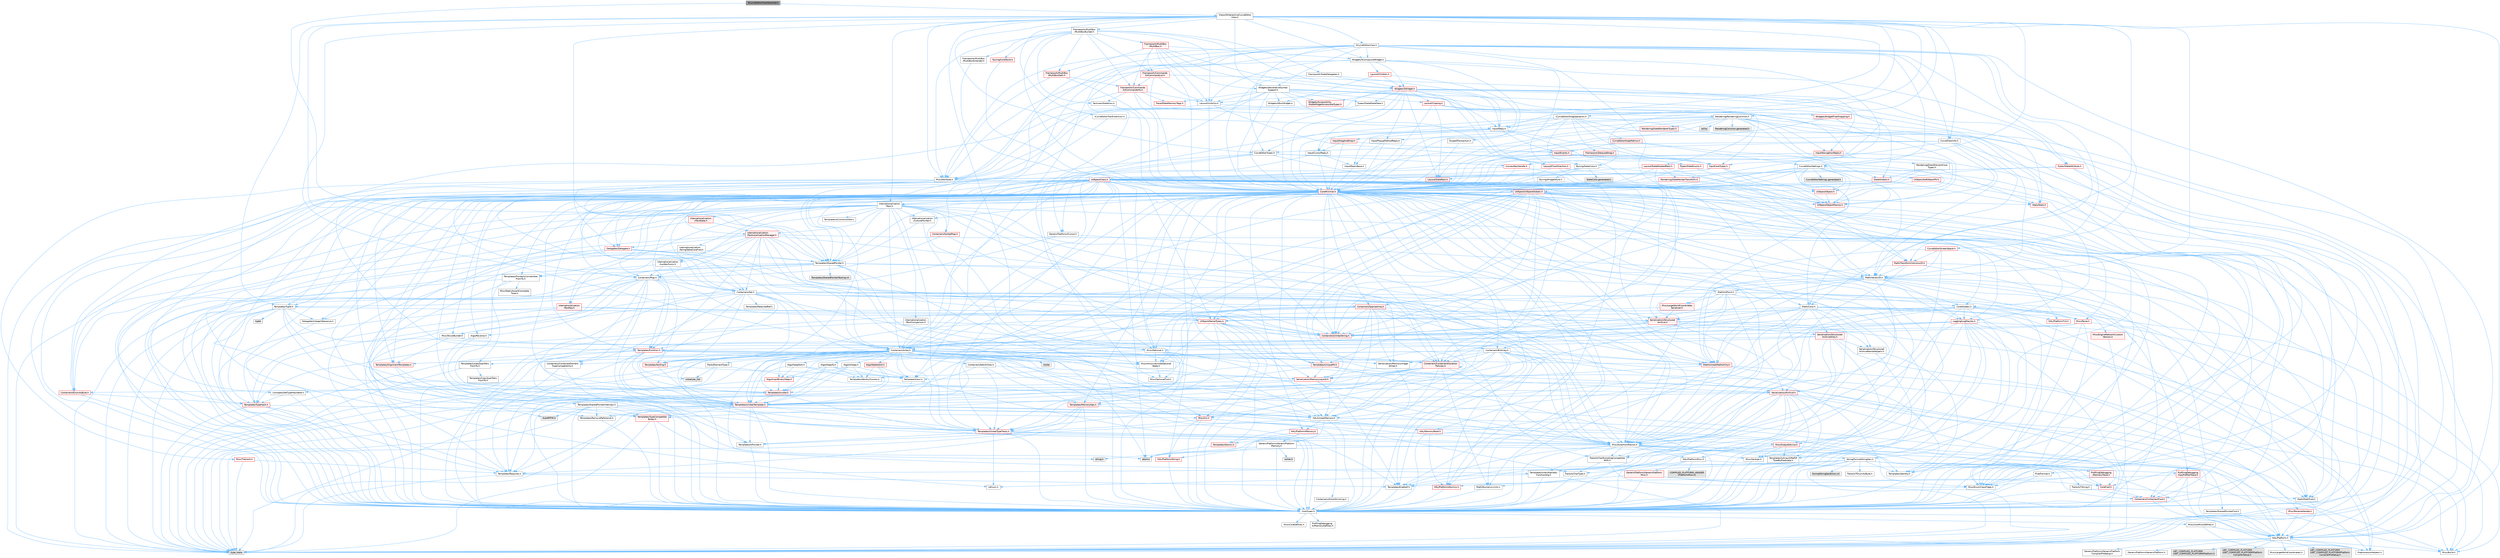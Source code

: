 digraph "SCurveEditorViewAbsolute.h"
{
 // INTERACTIVE_SVG=YES
 // LATEX_PDF_SIZE
  bgcolor="transparent";
  edge [fontname=Helvetica,fontsize=10,labelfontname=Helvetica,labelfontsize=10];
  node [fontname=Helvetica,fontsize=10,shape=box,height=0.2,width=0.4];
  Node1 [id="Node000001",label="SCurveEditorViewAbsolute.h",height=0.2,width=0.4,color="gray40", fillcolor="grey60", style="filled", fontcolor="black",tooltip=" "];
  Node1 -> Node2 [id="edge1_Node000001_Node000002",color="steelblue1",style="solid",tooltip=" "];
  Node2 [id="Node000002",label="Templates/SharedPointer.h",height=0.2,width=0.4,color="grey40", fillcolor="white", style="filled",URL="$d2/d17/SharedPointer_8h.html",tooltip=" "];
  Node2 -> Node3 [id="edge2_Node000002_Node000003",color="steelblue1",style="solid",tooltip=" "];
  Node3 [id="Node000003",label="CoreTypes.h",height=0.2,width=0.4,color="grey40", fillcolor="white", style="filled",URL="$dc/dec/CoreTypes_8h.html",tooltip=" "];
  Node3 -> Node4 [id="edge3_Node000003_Node000004",color="steelblue1",style="solid",tooltip=" "];
  Node4 [id="Node000004",label="HAL/Platform.h",height=0.2,width=0.4,color="grey40", fillcolor="white", style="filled",URL="$d9/dd0/Platform_8h.html",tooltip=" "];
  Node4 -> Node5 [id="edge4_Node000004_Node000005",color="steelblue1",style="solid",tooltip=" "];
  Node5 [id="Node000005",label="Misc/Build.h",height=0.2,width=0.4,color="grey40", fillcolor="white", style="filled",URL="$d3/dbb/Build_8h.html",tooltip=" "];
  Node4 -> Node6 [id="edge5_Node000004_Node000006",color="steelblue1",style="solid",tooltip=" "];
  Node6 [id="Node000006",label="Misc/LargeWorldCoordinates.h",height=0.2,width=0.4,color="grey40", fillcolor="white", style="filled",URL="$d2/dcb/LargeWorldCoordinates_8h.html",tooltip=" "];
  Node4 -> Node7 [id="edge6_Node000004_Node000007",color="steelblue1",style="solid",tooltip=" "];
  Node7 [id="Node000007",label="type_traits",height=0.2,width=0.4,color="grey60", fillcolor="#E0E0E0", style="filled",tooltip=" "];
  Node4 -> Node8 [id="edge7_Node000004_Node000008",color="steelblue1",style="solid",tooltip=" "];
  Node8 [id="Node000008",label="PreprocessorHelpers.h",height=0.2,width=0.4,color="grey40", fillcolor="white", style="filled",URL="$db/ddb/PreprocessorHelpers_8h.html",tooltip=" "];
  Node4 -> Node9 [id="edge8_Node000004_Node000009",color="steelblue1",style="solid",tooltip=" "];
  Node9 [id="Node000009",label="UBT_COMPILED_PLATFORM\l/UBT_COMPILED_PLATFORMPlatform\lCompilerPreSetup.h",height=0.2,width=0.4,color="grey60", fillcolor="#E0E0E0", style="filled",tooltip=" "];
  Node4 -> Node10 [id="edge9_Node000004_Node000010",color="steelblue1",style="solid",tooltip=" "];
  Node10 [id="Node000010",label="GenericPlatform/GenericPlatform\lCompilerPreSetup.h",height=0.2,width=0.4,color="grey40", fillcolor="white", style="filled",URL="$d9/dc8/GenericPlatformCompilerPreSetup_8h.html",tooltip=" "];
  Node4 -> Node11 [id="edge10_Node000004_Node000011",color="steelblue1",style="solid",tooltip=" "];
  Node11 [id="Node000011",label="GenericPlatform/GenericPlatform.h",height=0.2,width=0.4,color="grey40", fillcolor="white", style="filled",URL="$d6/d84/GenericPlatform_8h.html",tooltip=" "];
  Node4 -> Node12 [id="edge11_Node000004_Node000012",color="steelblue1",style="solid",tooltip=" "];
  Node12 [id="Node000012",label="UBT_COMPILED_PLATFORM\l/UBT_COMPILED_PLATFORMPlatform.h",height=0.2,width=0.4,color="grey60", fillcolor="#E0E0E0", style="filled",tooltip=" "];
  Node4 -> Node13 [id="edge12_Node000004_Node000013",color="steelblue1",style="solid",tooltip=" "];
  Node13 [id="Node000013",label="UBT_COMPILED_PLATFORM\l/UBT_COMPILED_PLATFORMPlatform\lCompilerSetup.h",height=0.2,width=0.4,color="grey60", fillcolor="#E0E0E0", style="filled",tooltip=" "];
  Node3 -> Node14 [id="edge13_Node000003_Node000014",color="steelblue1",style="solid",tooltip=" "];
  Node14 [id="Node000014",label="ProfilingDebugging\l/UMemoryDefines.h",height=0.2,width=0.4,color="grey40", fillcolor="white", style="filled",URL="$d2/da2/UMemoryDefines_8h.html",tooltip=" "];
  Node3 -> Node15 [id="edge14_Node000003_Node000015",color="steelblue1",style="solid",tooltip=" "];
  Node15 [id="Node000015",label="Misc/CoreMiscDefines.h",height=0.2,width=0.4,color="grey40", fillcolor="white", style="filled",URL="$da/d38/CoreMiscDefines_8h.html",tooltip=" "];
  Node15 -> Node4 [id="edge15_Node000015_Node000004",color="steelblue1",style="solid",tooltip=" "];
  Node15 -> Node8 [id="edge16_Node000015_Node000008",color="steelblue1",style="solid",tooltip=" "];
  Node3 -> Node16 [id="edge17_Node000003_Node000016",color="steelblue1",style="solid",tooltip=" "];
  Node16 [id="Node000016",label="Misc/CoreDefines.h",height=0.2,width=0.4,color="grey40", fillcolor="white", style="filled",URL="$d3/dd2/CoreDefines_8h.html",tooltip=" "];
  Node2 -> Node17 [id="edge18_Node000002_Node000017",color="steelblue1",style="solid",tooltip=" "];
  Node17 [id="Node000017",label="Misc/IntrusiveUnsetOptional\lState.h",height=0.2,width=0.4,color="grey40", fillcolor="white", style="filled",URL="$d2/d0a/IntrusiveUnsetOptionalState_8h.html",tooltip=" "];
  Node17 -> Node18 [id="edge19_Node000017_Node000018",color="steelblue1",style="solid",tooltip=" "];
  Node18 [id="Node000018",label="Misc/OptionalFwd.h",height=0.2,width=0.4,color="grey40", fillcolor="white", style="filled",URL="$dc/d50/OptionalFwd_8h.html",tooltip=" "];
  Node2 -> Node19 [id="edge20_Node000002_Node000019",color="steelblue1",style="solid",tooltip=" "];
  Node19 [id="Node000019",label="Templates/PointerIsConvertible\lFromTo.h",height=0.2,width=0.4,color="grey40", fillcolor="white", style="filled",URL="$d6/d65/PointerIsConvertibleFromTo_8h.html",tooltip=" "];
  Node19 -> Node3 [id="edge21_Node000019_Node000003",color="steelblue1",style="solid",tooltip=" "];
  Node19 -> Node20 [id="edge22_Node000019_Node000020",color="steelblue1",style="solid",tooltip=" "];
  Node20 [id="Node000020",label="Misc/StaticAssertComplete\lType.h",height=0.2,width=0.4,color="grey40", fillcolor="white", style="filled",URL="$d5/d4e/StaticAssertCompleteType_8h.html",tooltip=" "];
  Node19 -> Node21 [id="edge23_Node000019_Node000021",color="steelblue1",style="solid",tooltip=" "];
  Node21 [id="Node000021",label="Templates/LosesQualifiers\lFromTo.h",height=0.2,width=0.4,color="grey40", fillcolor="white", style="filled",URL="$d2/db3/LosesQualifiersFromTo_8h.html",tooltip=" "];
  Node21 -> Node22 [id="edge24_Node000021_Node000022",color="steelblue1",style="solid",tooltip=" "];
  Node22 [id="Node000022",label="Templates/CopyQualifiers\lFromTo.h",height=0.2,width=0.4,color="grey40", fillcolor="white", style="filled",URL="$d5/db4/CopyQualifiersFromTo_8h.html",tooltip=" "];
  Node21 -> Node7 [id="edge25_Node000021_Node000007",color="steelblue1",style="solid",tooltip=" "];
  Node19 -> Node7 [id="edge26_Node000019_Node000007",color="steelblue1",style="solid",tooltip=" "];
  Node2 -> Node23 [id="edge27_Node000002_Node000023",color="steelblue1",style="solid",tooltip=" "];
  Node23 [id="Node000023",label="Misc/AssertionMacros.h",height=0.2,width=0.4,color="grey40", fillcolor="white", style="filled",URL="$d0/dfa/AssertionMacros_8h.html",tooltip=" "];
  Node23 -> Node3 [id="edge28_Node000023_Node000003",color="steelblue1",style="solid",tooltip=" "];
  Node23 -> Node4 [id="edge29_Node000023_Node000004",color="steelblue1",style="solid",tooltip=" "];
  Node23 -> Node24 [id="edge30_Node000023_Node000024",color="steelblue1",style="solid",tooltip=" "];
  Node24 [id="Node000024",label="HAL/PlatformMisc.h",height=0.2,width=0.4,color="grey40", fillcolor="white", style="filled",URL="$d0/df5/PlatformMisc_8h.html",tooltip=" "];
  Node24 -> Node3 [id="edge31_Node000024_Node000003",color="steelblue1",style="solid",tooltip=" "];
  Node24 -> Node25 [id="edge32_Node000024_Node000025",color="steelblue1",style="solid",tooltip=" "];
  Node25 [id="Node000025",label="GenericPlatform/GenericPlatform\lMisc.h",height=0.2,width=0.4,color="red", fillcolor="#FFF0F0", style="filled",URL="$db/d9a/GenericPlatformMisc_8h.html",tooltip=" "];
  Node25 -> Node30 [id="edge33_Node000025_Node000030",color="steelblue1",style="solid",tooltip=" "];
  Node30 [id="Node000030",label="CoreFwd.h",height=0.2,width=0.4,color="red", fillcolor="#FFF0F0", style="filled",URL="$d1/d1e/CoreFwd_8h.html",tooltip=" "];
  Node30 -> Node3 [id="edge34_Node000030_Node000003",color="steelblue1",style="solid",tooltip=" "];
  Node30 -> Node31 [id="edge35_Node000030_Node000031",color="steelblue1",style="solid",tooltip=" "];
  Node31 [id="Node000031",label="Containers/ContainersFwd.h",height=0.2,width=0.4,color="red", fillcolor="#FFF0F0", style="filled",URL="$d4/d0a/ContainersFwd_8h.html",tooltip=" "];
  Node31 -> Node4 [id="edge36_Node000031_Node000004",color="steelblue1",style="solid",tooltip=" "];
  Node31 -> Node3 [id="edge37_Node000031_Node000003",color="steelblue1",style="solid",tooltip=" "];
  Node30 -> Node32 [id="edge38_Node000030_Node000032",color="steelblue1",style="solid",tooltip=" "];
  Node32 [id="Node000032",label="Math/MathFwd.h",height=0.2,width=0.4,color="grey40", fillcolor="white", style="filled",URL="$d2/d10/MathFwd_8h.html",tooltip=" "];
  Node32 -> Node4 [id="edge39_Node000032_Node000004",color="steelblue1",style="solid",tooltip=" "];
  Node25 -> Node3 [id="edge40_Node000025_Node000003",color="steelblue1",style="solid",tooltip=" "];
  Node25 -> Node45 [id="edge41_Node000025_Node000045",color="steelblue1",style="solid",tooltip=" "];
  Node45 [id="Node000045",label="Math/NumericLimits.h",height=0.2,width=0.4,color="grey40", fillcolor="white", style="filled",URL="$df/d1b/NumericLimits_8h.html",tooltip=" "];
  Node45 -> Node3 [id="edge42_Node000045_Node000003",color="steelblue1",style="solid",tooltip=" "];
  Node25 -> Node47 [id="edge43_Node000025_Node000047",color="steelblue1",style="solid",tooltip=" "];
  Node47 [id="Node000047",label="Misc/EnumClassFlags.h",height=0.2,width=0.4,color="grey40", fillcolor="white", style="filled",URL="$d8/de7/EnumClassFlags_8h.html",tooltip=" "];
  Node24 -> Node50 [id="edge44_Node000024_Node000050",color="steelblue1",style="solid",tooltip=" "];
  Node50 [id="Node000050",label="COMPILED_PLATFORM_HEADER\l(PlatformMisc.h)",height=0.2,width=0.4,color="grey60", fillcolor="#E0E0E0", style="filled",tooltip=" "];
  Node24 -> Node51 [id="edge45_Node000024_Node000051",color="steelblue1",style="solid",tooltip=" "];
  Node51 [id="Node000051",label="ProfilingDebugging\l/CpuProfilerTrace.h",height=0.2,width=0.4,color="red", fillcolor="#FFF0F0", style="filled",URL="$da/dcb/CpuProfilerTrace_8h.html",tooltip=" "];
  Node51 -> Node3 [id="edge46_Node000051_Node000003",color="steelblue1",style="solid",tooltip=" "];
  Node51 -> Node31 [id="edge47_Node000051_Node000031",color="steelblue1",style="solid",tooltip=" "];
  Node51 -> Node52 [id="edge48_Node000051_Node000052",color="steelblue1",style="solid",tooltip=" "];
  Node52 [id="Node000052",label="HAL/PlatformAtomics.h",height=0.2,width=0.4,color="red", fillcolor="#FFF0F0", style="filled",URL="$d3/d36/PlatformAtomics_8h.html",tooltip=" "];
  Node52 -> Node3 [id="edge49_Node000052_Node000003",color="steelblue1",style="solid",tooltip=" "];
  Node51 -> Node8 [id="edge50_Node000051_Node000008",color="steelblue1",style="solid",tooltip=" "];
  Node51 -> Node5 [id="edge51_Node000051_Node000005",color="steelblue1",style="solid",tooltip=" "];
  Node23 -> Node8 [id="edge52_Node000023_Node000008",color="steelblue1",style="solid",tooltip=" "];
  Node23 -> Node59 [id="edge53_Node000023_Node000059",color="steelblue1",style="solid",tooltip=" "];
  Node59 [id="Node000059",label="Templates/EnableIf.h",height=0.2,width=0.4,color="grey40", fillcolor="white", style="filled",URL="$d7/d60/EnableIf_8h.html",tooltip=" "];
  Node59 -> Node3 [id="edge54_Node000059_Node000003",color="steelblue1",style="solid",tooltip=" "];
  Node23 -> Node60 [id="edge55_Node000023_Node000060",color="steelblue1",style="solid",tooltip=" "];
  Node60 [id="Node000060",label="Templates/IsArrayOrRefOf\lTypeByPredicate.h",height=0.2,width=0.4,color="grey40", fillcolor="white", style="filled",URL="$d6/da1/IsArrayOrRefOfTypeByPredicate_8h.html",tooltip=" "];
  Node60 -> Node3 [id="edge56_Node000060_Node000003",color="steelblue1",style="solid",tooltip=" "];
  Node23 -> Node61 [id="edge57_Node000023_Node000061",color="steelblue1",style="solid",tooltip=" "];
  Node61 [id="Node000061",label="Templates/IsValidVariadic\lFunctionArg.h",height=0.2,width=0.4,color="grey40", fillcolor="white", style="filled",URL="$d0/dc8/IsValidVariadicFunctionArg_8h.html",tooltip=" "];
  Node61 -> Node3 [id="edge58_Node000061_Node000003",color="steelblue1",style="solid",tooltip=" "];
  Node61 -> Node62 [id="edge59_Node000061_Node000062",color="steelblue1",style="solid",tooltip=" "];
  Node62 [id="Node000062",label="IsEnum.h",height=0.2,width=0.4,color="grey40", fillcolor="white", style="filled",URL="$d4/de5/IsEnum_8h.html",tooltip=" "];
  Node61 -> Node7 [id="edge60_Node000061_Node000007",color="steelblue1",style="solid",tooltip=" "];
  Node23 -> Node63 [id="edge61_Node000023_Node000063",color="steelblue1",style="solid",tooltip=" "];
  Node63 [id="Node000063",label="Traits/IsCharEncodingCompatible\lWith.h",height=0.2,width=0.4,color="grey40", fillcolor="white", style="filled",URL="$df/dd1/IsCharEncodingCompatibleWith_8h.html",tooltip=" "];
  Node63 -> Node7 [id="edge62_Node000063_Node000007",color="steelblue1",style="solid",tooltip=" "];
  Node63 -> Node64 [id="edge63_Node000063_Node000064",color="steelblue1",style="solid",tooltip=" "];
  Node64 [id="Node000064",label="Traits/IsCharType.h",height=0.2,width=0.4,color="grey40", fillcolor="white", style="filled",URL="$db/d51/IsCharType_8h.html",tooltip=" "];
  Node64 -> Node3 [id="edge64_Node000064_Node000003",color="steelblue1",style="solid",tooltip=" "];
  Node23 -> Node65 [id="edge65_Node000023_Node000065",color="steelblue1",style="solid",tooltip=" "];
  Node65 [id="Node000065",label="Misc/VarArgs.h",height=0.2,width=0.4,color="grey40", fillcolor="white", style="filled",URL="$d5/d6f/VarArgs_8h.html",tooltip=" "];
  Node65 -> Node3 [id="edge66_Node000065_Node000003",color="steelblue1",style="solid",tooltip=" "];
  Node23 -> Node66 [id="edge67_Node000023_Node000066",color="steelblue1",style="solid",tooltip=" "];
  Node66 [id="Node000066",label="String/FormatStringSan.h",height=0.2,width=0.4,color="grey40", fillcolor="white", style="filled",URL="$d3/d8b/FormatStringSan_8h.html",tooltip=" "];
  Node66 -> Node7 [id="edge68_Node000066_Node000007",color="steelblue1",style="solid",tooltip=" "];
  Node66 -> Node3 [id="edge69_Node000066_Node000003",color="steelblue1",style="solid",tooltip=" "];
  Node66 -> Node67 [id="edge70_Node000066_Node000067",color="steelblue1",style="solid",tooltip=" "];
  Node67 [id="Node000067",label="Templates/Requires.h",height=0.2,width=0.4,color="grey40", fillcolor="white", style="filled",URL="$dc/d96/Requires_8h.html",tooltip=" "];
  Node67 -> Node59 [id="edge71_Node000067_Node000059",color="steelblue1",style="solid",tooltip=" "];
  Node67 -> Node7 [id="edge72_Node000067_Node000007",color="steelblue1",style="solid",tooltip=" "];
  Node66 -> Node68 [id="edge73_Node000066_Node000068",color="steelblue1",style="solid",tooltip=" "];
  Node68 [id="Node000068",label="Templates/Identity.h",height=0.2,width=0.4,color="grey40", fillcolor="white", style="filled",URL="$d0/dd5/Identity_8h.html",tooltip=" "];
  Node66 -> Node61 [id="edge74_Node000066_Node000061",color="steelblue1",style="solid",tooltip=" "];
  Node66 -> Node64 [id="edge75_Node000066_Node000064",color="steelblue1",style="solid",tooltip=" "];
  Node66 -> Node69 [id="edge76_Node000066_Node000069",color="steelblue1",style="solid",tooltip=" "];
  Node69 [id="Node000069",label="Traits/IsTEnumAsByte.h",height=0.2,width=0.4,color="grey40", fillcolor="white", style="filled",URL="$d1/de6/IsTEnumAsByte_8h.html",tooltip=" "];
  Node66 -> Node70 [id="edge77_Node000066_Node000070",color="steelblue1",style="solid",tooltip=" "];
  Node70 [id="Node000070",label="Traits/IsTString.h",height=0.2,width=0.4,color="grey40", fillcolor="white", style="filled",URL="$d0/df8/IsTString_8h.html",tooltip=" "];
  Node70 -> Node31 [id="edge78_Node000070_Node000031",color="steelblue1",style="solid",tooltip=" "];
  Node66 -> Node31 [id="edge79_Node000066_Node000031",color="steelblue1",style="solid",tooltip=" "];
  Node66 -> Node71 [id="edge80_Node000066_Node000071",color="steelblue1",style="solid",tooltip=" "];
  Node71 [id="Node000071",label="FormatStringSanErrors.inl",height=0.2,width=0.4,color="grey60", fillcolor="#E0E0E0", style="filled",tooltip=" "];
  Node23 -> Node72 [id="edge81_Node000023_Node000072",color="steelblue1",style="solid",tooltip=" "];
  Node72 [id="Node000072",label="atomic",height=0.2,width=0.4,color="grey60", fillcolor="#E0E0E0", style="filled",tooltip=" "];
  Node2 -> Node73 [id="edge82_Node000002_Node000073",color="steelblue1",style="solid",tooltip=" "];
  Node73 [id="Node000073",label="HAL/UnrealMemory.h",height=0.2,width=0.4,color="grey40", fillcolor="white", style="filled",URL="$d9/d96/UnrealMemory_8h.html",tooltip=" "];
  Node73 -> Node3 [id="edge83_Node000073_Node000003",color="steelblue1",style="solid",tooltip=" "];
  Node73 -> Node74 [id="edge84_Node000073_Node000074",color="steelblue1",style="solid",tooltip=" "];
  Node74 [id="Node000074",label="GenericPlatform/GenericPlatform\lMemory.h",height=0.2,width=0.4,color="grey40", fillcolor="white", style="filled",URL="$dd/d22/GenericPlatformMemory_8h.html",tooltip=" "];
  Node74 -> Node30 [id="edge85_Node000074_Node000030",color="steelblue1",style="solid",tooltip=" "];
  Node74 -> Node3 [id="edge86_Node000074_Node000003",color="steelblue1",style="solid",tooltip=" "];
  Node74 -> Node75 [id="edge87_Node000074_Node000075",color="steelblue1",style="solid",tooltip=" "];
  Node75 [id="Node000075",label="HAL/PlatformString.h",height=0.2,width=0.4,color="red", fillcolor="#FFF0F0", style="filled",URL="$db/db5/PlatformString_8h.html",tooltip=" "];
  Node75 -> Node3 [id="edge88_Node000075_Node000003",color="steelblue1",style="solid",tooltip=" "];
  Node74 -> Node44 [id="edge89_Node000074_Node000044",color="steelblue1",style="solid",tooltip=" "];
  Node44 [id="Node000044",label="string.h",height=0.2,width=0.4,color="grey60", fillcolor="#E0E0E0", style="filled",tooltip=" "];
  Node74 -> Node37 [id="edge90_Node000074_Node000037",color="steelblue1",style="solid",tooltip=" "];
  Node37 [id="Node000037",label="wchar.h",height=0.2,width=0.4,color="grey60", fillcolor="#E0E0E0", style="filled",tooltip=" "];
  Node73 -> Node77 [id="edge91_Node000073_Node000077",color="steelblue1",style="solid",tooltip=" "];
  Node77 [id="Node000077",label="HAL/MemoryBase.h",height=0.2,width=0.4,color="red", fillcolor="#FFF0F0", style="filled",URL="$d6/d9f/MemoryBase_8h.html",tooltip=" "];
  Node77 -> Node3 [id="edge92_Node000077_Node000003",color="steelblue1",style="solid",tooltip=" "];
  Node77 -> Node52 [id="edge93_Node000077_Node000052",color="steelblue1",style="solid",tooltip=" "];
  Node77 -> Node79 [id="edge94_Node000077_Node000079",color="steelblue1",style="solid",tooltip=" "];
  Node79 [id="Node000079",label="Misc/OutputDevice.h",height=0.2,width=0.4,color="red", fillcolor="#FFF0F0", style="filled",URL="$d7/d32/OutputDevice_8h.html",tooltip=" "];
  Node79 -> Node30 [id="edge95_Node000079_Node000030",color="steelblue1",style="solid",tooltip=" "];
  Node79 -> Node3 [id="edge96_Node000079_Node000003",color="steelblue1",style="solid",tooltip=" "];
  Node79 -> Node65 [id="edge97_Node000079_Node000065",color="steelblue1",style="solid",tooltip=" "];
  Node79 -> Node60 [id="edge98_Node000079_Node000060",color="steelblue1",style="solid",tooltip=" "];
  Node79 -> Node61 [id="edge99_Node000079_Node000061",color="steelblue1",style="solid",tooltip=" "];
  Node79 -> Node63 [id="edge100_Node000079_Node000063",color="steelblue1",style="solid",tooltip=" "];
  Node77 -> Node81 [id="edge101_Node000077_Node000081",color="steelblue1",style="solid",tooltip=" "];
  Node81 [id="Node000081",label="Templates/Atomic.h",height=0.2,width=0.4,color="red", fillcolor="#FFF0F0", style="filled",URL="$d3/d91/Atomic_8h.html",tooltip=" "];
  Node81 -> Node72 [id="edge102_Node000081_Node000072",color="steelblue1",style="solid",tooltip=" "];
  Node73 -> Node90 [id="edge103_Node000073_Node000090",color="steelblue1",style="solid",tooltip=" "];
  Node90 [id="Node000090",label="HAL/PlatformMemory.h",height=0.2,width=0.4,color="red", fillcolor="#FFF0F0", style="filled",URL="$de/d68/PlatformMemory_8h.html",tooltip=" "];
  Node90 -> Node3 [id="edge104_Node000090_Node000003",color="steelblue1",style="solid",tooltip=" "];
  Node90 -> Node74 [id="edge105_Node000090_Node000074",color="steelblue1",style="solid",tooltip=" "];
  Node73 -> Node92 [id="edge106_Node000073_Node000092",color="steelblue1",style="solid",tooltip=" "];
  Node92 [id="Node000092",label="ProfilingDebugging\l/MemoryTrace.h",height=0.2,width=0.4,color="red", fillcolor="#FFF0F0", style="filled",URL="$da/dd7/MemoryTrace_8h.html",tooltip=" "];
  Node92 -> Node4 [id="edge107_Node000092_Node000004",color="steelblue1",style="solid",tooltip=" "];
  Node92 -> Node47 [id="edge108_Node000092_Node000047",color="steelblue1",style="solid",tooltip=" "];
  Node73 -> Node93 [id="edge109_Node000073_Node000093",color="steelblue1",style="solid",tooltip=" "];
  Node93 [id="Node000093",label="Templates/IsPointer.h",height=0.2,width=0.4,color="grey40", fillcolor="white", style="filled",URL="$d7/d05/IsPointer_8h.html",tooltip=" "];
  Node93 -> Node3 [id="edge110_Node000093_Node000003",color="steelblue1",style="solid",tooltip=" "];
  Node2 -> Node94 [id="edge111_Node000002_Node000094",color="steelblue1",style="solid",tooltip=" "];
  Node94 [id="Node000094",label="Containers/Array.h",height=0.2,width=0.4,color="grey40", fillcolor="white", style="filled",URL="$df/dd0/Array_8h.html",tooltip=" "];
  Node94 -> Node3 [id="edge112_Node000094_Node000003",color="steelblue1",style="solid",tooltip=" "];
  Node94 -> Node23 [id="edge113_Node000094_Node000023",color="steelblue1",style="solid",tooltip=" "];
  Node94 -> Node17 [id="edge114_Node000094_Node000017",color="steelblue1",style="solid",tooltip=" "];
  Node94 -> Node95 [id="edge115_Node000094_Node000095",color="steelblue1",style="solid",tooltip=" "];
  Node95 [id="Node000095",label="Misc/ReverseIterate.h",height=0.2,width=0.4,color="red", fillcolor="#FFF0F0", style="filled",URL="$db/de3/ReverseIterate_8h.html",tooltip=" "];
  Node95 -> Node4 [id="edge116_Node000095_Node000004",color="steelblue1",style="solid",tooltip=" "];
  Node94 -> Node73 [id="edge117_Node000094_Node000073",color="steelblue1",style="solid",tooltip=" "];
  Node94 -> Node97 [id="edge118_Node000094_Node000097",color="steelblue1",style="solid",tooltip=" "];
  Node97 [id="Node000097",label="Templates/UnrealTypeTraits.h",height=0.2,width=0.4,color="red", fillcolor="#FFF0F0", style="filled",URL="$d2/d2d/UnrealTypeTraits_8h.html",tooltip=" "];
  Node97 -> Node3 [id="edge119_Node000097_Node000003",color="steelblue1",style="solid",tooltip=" "];
  Node97 -> Node93 [id="edge120_Node000097_Node000093",color="steelblue1",style="solid",tooltip=" "];
  Node97 -> Node23 [id="edge121_Node000097_Node000023",color="steelblue1",style="solid",tooltip=" "];
  Node97 -> Node59 [id="edge122_Node000097_Node000059",color="steelblue1",style="solid",tooltip=" "];
  Node97 -> Node62 [id="edge123_Node000097_Node000062",color="steelblue1",style="solid",tooltip=" "];
  Node94 -> Node102 [id="edge124_Node000094_Node000102",color="steelblue1",style="solid",tooltip=" "];
  Node102 [id="Node000102",label="Templates/UnrealTemplate.h",height=0.2,width=0.4,color="red", fillcolor="#FFF0F0", style="filled",URL="$d4/d24/UnrealTemplate_8h.html",tooltip=" "];
  Node102 -> Node3 [id="edge125_Node000102_Node000003",color="steelblue1",style="solid",tooltip=" "];
  Node102 -> Node93 [id="edge126_Node000102_Node000093",color="steelblue1",style="solid",tooltip=" "];
  Node102 -> Node73 [id="edge127_Node000102_Node000073",color="steelblue1",style="solid",tooltip=" "];
  Node102 -> Node97 [id="edge128_Node000102_Node000097",color="steelblue1",style="solid",tooltip=" "];
  Node102 -> Node104 [id="edge129_Node000102_Node000104",color="steelblue1",style="solid",tooltip=" "];
  Node104 [id="Node000104",label="Templates/RemoveReference.h",height=0.2,width=0.4,color="grey40", fillcolor="white", style="filled",URL="$da/dbe/RemoveReference_8h.html",tooltip=" "];
  Node104 -> Node3 [id="edge130_Node000104_Node000003",color="steelblue1",style="solid",tooltip=" "];
  Node102 -> Node67 [id="edge131_Node000102_Node000067",color="steelblue1",style="solid",tooltip=" "];
  Node102 -> Node105 [id="edge132_Node000102_Node000105",color="steelblue1",style="solid",tooltip=" "];
  Node105 [id="Node000105",label="Templates/TypeCompatible\lBytes.h",height=0.2,width=0.4,color="red", fillcolor="#FFF0F0", style="filled",URL="$df/d0a/TypeCompatibleBytes_8h.html",tooltip=" "];
  Node105 -> Node3 [id="edge133_Node000105_Node000003",color="steelblue1",style="solid",tooltip=" "];
  Node105 -> Node44 [id="edge134_Node000105_Node000044",color="steelblue1",style="solid",tooltip=" "];
  Node105 -> Node7 [id="edge135_Node000105_Node000007",color="steelblue1",style="solid",tooltip=" "];
  Node102 -> Node68 [id="edge136_Node000102_Node000068",color="steelblue1",style="solid",tooltip=" "];
  Node102 -> Node7 [id="edge137_Node000102_Node000007",color="steelblue1",style="solid",tooltip=" "];
  Node94 -> Node107 [id="edge138_Node000094_Node000107",color="steelblue1",style="solid",tooltip=" "];
  Node107 [id="Node000107",label="Containers/AllowShrinking.h",height=0.2,width=0.4,color="grey40", fillcolor="white", style="filled",URL="$d7/d1a/AllowShrinking_8h.html",tooltip=" "];
  Node107 -> Node3 [id="edge139_Node000107_Node000003",color="steelblue1",style="solid",tooltip=" "];
  Node94 -> Node108 [id="edge140_Node000094_Node000108",color="steelblue1",style="solid",tooltip=" "];
  Node108 [id="Node000108",label="Containers/ContainerAllocation\lPolicies.h",height=0.2,width=0.4,color="red", fillcolor="#FFF0F0", style="filled",URL="$d7/dff/ContainerAllocationPolicies_8h.html",tooltip=" "];
  Node108 -> Node3 [id="edge141_Node000108_Node000003",color="steelblue1",style="solid",tooltip=" "];
  Node108 -> Node108 [id="edge142_Node000108_Node000108",color="steelblue1",style="solid",tooltip=" "];
  Node108 -> Node73 [id="edge143_Node000108_Node000073",color="steelblue1",style="solid",tooltip=" "];
  Node108 -> Node45 [id="edge144_Node000108_Node000045",color="steelblue1",style="solid",tooltip=" "];
  Node108 -> Node23 [id="edge145_Node000108_Node000023",color="steelblue1",style="solid",tooltip=" "];
  Node108 -> Node119 [id="edge146_Node000108_Node000119",color="steelblue1",style="solid",tooltip=" "];
  Node119 [id="Node000119",label="Templates/MemoryOps.h",height=0.2,width=0.4,color="red", fillcolor="#FFF0F0", style="filled",URL="$db/dea/MemoryOps_8h.html",tooltip=" "];
  Node119 -> Node3 [id="edge147_Node000119_Node000003",color="steelblue1",style="solid",tooltip=" "];
  Node119 -> Node73 [id="edge148_Node000119_Node000073",color="steelblue1",style="solid",tooltip=" "];
  Node119 -> Node67 [id="edge149_Node000119_Node000067",color="steelblue1",style="solid",tooltip=" "];
  Node119 -> Node97 [id="edge150_Node000119_Node000097",color="steelblue1",style="solid",tooltip=" "];
  Node119 -> Node7 [id="edge151_Node000119_Node000007",color="steelblue1",style="solid",tooltip=" "];
  Node108 -> Node105 [id="edge152_Node000108_Node000105",color="steelblue1",style="solid",tooltip=" "];
  Node108 -> Node7 [id="edge153_Node000108_Node000007",color="steelblue1",style="solid",tooltip=" "];
  Node94 -> Node120 [id="edge154_Node000094_Node000120",color="steelblue1",style="solid",tooltip=" "];
  Node120 [id="Node000120",label="Containers/ContainerElement\lTypeCompatibility.h",height=0.2,width=0.4,color="grey40", fillcolor="white", style="filled",URL="$df/ddf/ContainerElementTypeCompatibility_8h.html",tooltip=" "];
  Node120 -> Node3 [id="edge155_Node000120_Node000003",color="steelblue1",style="solid",tooltip=" "];
  Node120 -> Node97 [id="edge156_Node000120_Node000097",color="steelblue1",style="solid",tooltip=" "];
  Node94 -> Node121 [id="edge157_Node000094_Node000121",color="steelblue1",style="solid",tooltip=" "];
  Node121 [id="Node000121",label="Serialization/Archive.h",height=0.2,width=0.4,color="red", fillcolor="#FFF0F0", style="filled",URL="$d7/d3b/Archive_8h.html",tooltip=" "];
  Node121 -> Node30 [id="edge158_Node000121_Node000030",color="steelblue1",style="solid",tooltip=" "];
  Node121 -> Node3 [id="edge159_Node000121_Node000003",color="steelblue1",style="solid",tooltip=" "];
  Node121 -> Node32 [id="edge160_Node000121_Node000032",color="steelblue1",style="solid",tooltip=" "];
  Node121 -> Node23 [id="edge161_Node000121_Node000023",color="steelblue1",style="solid",tooltip=" "];
  Node121 -> Node5 [id="edge162_Node000121_Node000005",color="steelblue1",style="solid",tooltip=" "];
  Node121 -> Node65 [id="edge163_Node000121_Node000065",color="steelblue1",style="solid",tooltip=" "];
  Node121 -> Node59 [id="edge164_Node000121_Node000059",color="steelblue1",style="solid",tooltip=" "];
  Node121 -> Node60 [id="edge165_Node000121_Node000060",color="steelblue1",style="solid",tooltip=" "];
  Node121 -> Node61 [id="edge166_Node000121_Node000061",color="steelblue1",style="solid",tooltip=" "];
  Node121 -> Node102 [id="edge167_Node000121_Node000102",color="steelblue1",style="solid",tooltip=" "];
  Node121 -> Node63 [id="edge168_Node000121_Node000063",color="steelblue1",style="solid",tooltip=" "];
  Node94 -> Node131 [id="edge169_Node000094_Node000131",color="steelblue1",style="solid",tooltip=" "];
  Node131 [id="Node000131",label="Serialization/MemoryImage\lWriter.h",height=0.2,width=0.4,color="grey40", fillcolor="white", style="filled",URL="$d0/d08/MemoryImageWriter_8h.html",tooltip=" "];
  Node131 -> Node3 [id="edge170_Node000131_Node000003",color="steelblue1",style="solid",tooltip=" "];
  Node131 -> Node132 [id="edge171_Node000131_Node000132",color="steelblue1",style="solid",tooltip=" "];
  Node132 [id="Node000132",label="Serialization/MemoryLayout.h",height=0.2,width=0.4,color="red", fillcolor="#FFF0F0", style="filled",URL="$d7/d66/MemoryLayout_8h.html",tooltip=" "];
  Node132 -> Node135 [id="edge172_Node000132_Node000135",color="steelblue1",style="solid",tooltip=" "];
  Node135 [id="Node000135",label="Containers/EnumAsByte.h",height=0.2,width=0.4,color="red", fillcolor="#FFF0F0", style="filled",URL="$d6/d9a/EnumAsByte_8h.html",tooltip=" "];
  Node135 -> Node3 [id="edge173_Node000135_Node000003",color="steelblue1",style="solid",tooltip=" "];
  Node135 -> Node136 [id="edge174_Node000135_Node000136",color="steelblue1",style="solid",tooltip=" "];
  Node136 [id="Node000136",label="Templates/TypeHash.h",height=0.2,width=0.4,color="red", fillcolor="#FFF0F0", style="filled",URL="$d1/d62/TypeHash_8h.html",tooltip=" "];
  Node136 -> Node3 [id="edge175_Node000136_Node000003",color="steelblue1",style="solid",tooltip=" "];
  Node136 -> Node67 [id="edge176_Node000136_Node000067",color="steelblue1",style="solid",tooltip=" "];
  Node136 -> Node137 [id="edge177_Node000136_Node000137",color="steelblue1",style="solid",tooltip=" "];
  Node137 [id="Node000137",label="Misc/Crc.h",height=0.2,width=0.4,color="red", fillcolor="#FFF0F0", style="filled",URL="$d4/dd2/Crc_8h.html",tooltip=" "];
  Node137 -> Node3 [id="edge178_Node000137_Node000003",color="steelblue1",style="solid",tooltip=" "];
  Node137 -> Node75 [id="edge179_Node000137_Node000075",color="steelblue1",style="solid",tooltip=" "];
  Node137 -> Node23 [id="edge180_Node000137_Node000023",color="steelblue1",style="solid",tooltip=" "];
  Node137 -> Node97 [id="edge181_Node000137_Node000097",color="steelblue1",style="solid",tooltip=" "];
  Node137 -> Node64 [id="edge182_Node000137_Node000064",color="steelblue1",style="solid",tooltip=" "];
  Node136 -> Node7 [id="edge183_Node000136_Node000007",color="steelblue1",style="solid",tooltip=" "];
  Node132 -> Node73 [id="edge184_Node000132_Node000073",color="steelblue1",style="solid",tooltip=" "];
  Node132 -> Node59 [id="edge185_Node000132_Node000059",color="steelblue1",style="solid",tooltip=" "];
  Node132 -> Node102 [id="edge186_Node000132_Node000102",color="steelblue1",style="solid",tooltip=" "];
  Node94 -> Node145 [id="edge187_Node000094_Node000145",color="steelblue1",style="solid",tooltip=" "];
  Node145 [id="Node000145",label="Algo/Heapify.h",height=0.2,width=0.4,color="grey40", fillcolor="white", style="filled",URL="$d0/d2a/Heapify_8h.html",tooltip=" "];
  Node145 -> Node146 [id="edge188_Node000145_Node000146",color="steelblue1",style="solid",tooltip=" "];
  Node146 [id="Node000146",label="Algo/Impl/BinaryHeap.h",height=0.2,width=0.4,color="red", fillcolor="#FFF0F0", style="filled",URL="$d7/da3/Algo_2Impl_2BinaryHeap_8h.html",tooltip=" "];
  Node146 -> Node147 [id="edge189_Node000146_Node000147",color="steelblue1",style="solid",tooltip=" "];
  Node147 [id="Node000147",label="Templates/Invoke.h",height=0.2,width=0.4,color="red", fillcolor="#FFF0F0", style="filled",URL="$d7/deb/Invoke_8h.html",tooltip=" "];
  Node147 -> Node3 [id="edge190_Node000147_Node000003",color="steelblue1",style="solid",tooltip=" "];
  Node147 -> Node102 [id="edge191_Node000147_Node000102",color="steelblue1",style="solid",tooltip=" "];
  Node147 -> Node7 [id="edge192_Node000147_Node000007",color="steelblue1",style="solid",tooltip=" "];
  Node146 -> Node7 [id="edge193_Node000146_Node000007",color="steelblue1",style="solid",tooltip=" "];
  Node145 -> Node151 [id="edge194_Node000145_Node000151",color="steelblue1",style="solid",tooltip=" "];
  Node151 [id="Node000151",label="Templates/IdentityFunctor.h",height=0.2,width=0.4,color="grey40", fillcolor="white", style="filled",URL="$d7/d2e/IdentityFunctor_8h.html",tooltip=" "];
  Node151 -> Node4 [id="edge195_Node000151_Node000004",color="steelblue1",style="solid",tooltip=" "];
  Node145 -> Node147 [id="edge196_Node000145_Node000147",color="steelblue1",style="solid",tooltip=" "];
  Node145 -> Node152 [id="edge197_Node000145_Node000152",color="steelblue1",style="solid",tooltip=" "];
  Node152 [id="Node000152",label="Templates/Less.h",height=0.2,width=0.4,color="grey40", fillcolor="white", style="filled",URL="$de/dc8/Less_8h.html",tooltip=" "];
  Node152 -> Node3 [id="edge198_Node000152_Node000003",color="steelblue1",style="solid",tooltip=" "];
  Node152 -> Node102 [id="edge199_Node000152_Node000102",color="steelblue1",style="solid",tooltip=" "];
  Node145 -> Node102 [id="edge200_Node000145_Node000102",color="steelblue1",style="solid",tooltip=" "];
  Node94 -> Node153 [id="edge201_Node000094_Node000153",color="steelblue1",style="solid",tooltip=" "];
  Node153 [id="Node000153",label="Algo/HeapSort.h",height=0.2,width=0.4,color="grey40", fillcolor="white", style="filled",URL="$d3/d92/HeapSort_8h.html",tooltip=" "];
  Node153 -> Node146 [id="edge202_Node000153_Node000146",color="steelblue1",style="solid",tooltip=" "];
  Node153 -> Node151 [id="edge203_Node000153_Node000151",color="steelblue1",style="solid",tooltip=" "];
  Node153 -> Node152 [id="edge204_Node000153_Node000152",color="steelblue1",style="solid",tooltip=" "];
  Node153 -> Node102 [id="edge205_Node000153_Node000102",color="steelblue1",style="solid",tooltip=" "];
  Node94 -> Node154 [id="edge206_Node000094_Node000154",color="steelblue1",style="solid",tooltip=" "];
  Node154 [id="Node000154",label="Algo/IsHeap.h",height=0.2,width=0.4,color="grey40", fillcolor="white", style="filled",URL="$de/d32/IsHeap_8h.html",tooltip=" "];
  Node154 -> Node146 [id="edge207_Node000154_Node000146",color="steelblue1",style="solid",tooltip=" "];
  Node154 -> Node151 [id="edge208_Node000154_Node000151",color="steelblue1",style="solid",tooltip=" "];
  Node154 -> Node147 [id="edge209_Node000154_Node000147",color="steelblue1",style="solid",tooltip=" "];
  Node154 -> Node152 [id="edge210_Node000154_Node000152",color="steelblue1",style="solid",tooltip=" "];
  Node154 -> Node102 [id="edge211_Node000154_Node000102",color="steelblue1",style="solid",tooltip=" "];
  Node94 -> Node146 [id="edge212_Node000094_Node000146",color="steelblue1",style="solid",tooltip=" "];
  Node94 -> Node155 [id="edge213_Node000094_Node000155",color="steelblue1",style="solid",tooltip=" "];
  Node155 [id="Node000155",label="Algo/StableSort.h",height=0.2,width=0.4,color="red", fillcolor="#FFF0F0", style="filled",URL="$d7/d3c/StableSort_8h.html",tooltip=" "];
  Node155 -> Node151 [id="edge214_Node000155_Node000151",color="steelblue1",style="solid",tooltip=" "];
  Node155 -> Node147 [id="edge215_Node000155_Node000147",color="steelblue1",style="solid",tooltip=" "];
  Node155 -> Node152 [id="edge216_Node000155_Node000152",color="steelblue1",style="solid",tooltip=" "];
  Node155 -> Node102 [id="edge217_Node000155_Node000102",color="steelblue1",style="solid",tooltip=" "];
  Node94 -> Node158 [id="edge218_Node000094_Node000158",color="steelblue1",style="solid",tooltip=" "];
  Node158 [id="Node000158",label="Concepts/GetTypeHashable.h",height=0.2,width=0.4,color="grey40", fillcolor="white", style="filled",URL="$d3/da2/GetTypeHashable_8h.html",tooltip=" "];
  Node158 -> Node3 [id="edge219_Node000158_Node000003",color="steelblue1",style="solid",tooltip=" "];
  Node158 -> Node136 [id="edge220_Node000158_Node000136",color="steelblue1",style="solid",tooltip=" "];
  Node94 -> Node151 [id="edge221_Node000094_Node000151",color="steelblue1",style="solid",tooltip=" "];
  Node94 -> Node147 [id="edge222_Node000094_Node000147",color="steelblue1",style="solid",tooltip=" "];
  Node94 -> Node152 [id="edge223_Node000094_Node000152",color="steelblue1",style="solid",tooltip=" "];
  Node94 -> Node21 [id="edge224_Node000094_Node000021",color="steelblue1",style="solid",tooltip=" "];
  Node94 -> Node67 [id="edge225_Node000094_Node000067",color="steelblue1",style="solid",tooltip=" "];
  Node94 -> Node159 [id="edge226_Node000094_Node000159",color="steelblue1",style="solid",tooltip=" "];
  Node159 [id="Node000159",label="Templates/Sorting.h",height=0.2,width=0.4,color="red", fillcolor="#FFF0F0", style="filled",URL="$d3/d9e/Sorting_8h.html",tooltip=" "];
  Node159 -> Node3 [id="edge227_Node000159_Node000003",color="steelblue1",style="solid",tooltip=" "];
  Node159 -> Node152 [id="edge228_Node000159_Node000152",color="steelblue1",style="solid",tooltip=" "];
  Node94 -> Node163 [id="edge229_Node000094_Node000163",color="steelblue1",style="solid",tooltip=" "];
  Node163 [id="Node000163",label="Templates/AlignmentTemplates.h",height=0.2,width=0.4,color="red", fillcolor="#FFF0F0", style="filled",URL="$dd/d32/AlignmentTemplates_8h.html",tooltip=" "];
  Node163 -> Node3 [id="edge230_Node000163_Node000003",color="steelblue1",style="solid",tooltip=" "];
  Node163 -> Node93 [id="edge231_Node000163_Node000093",color="steelblue1",style="solid",tooltip=" "];
  Node94 -> Node27 [id="edge232_Node000094_Node000027",color="steelblue1",style="solid",tooltip=" "];
  Node27 [id="Node000027",label="Traits/ElementType.h",height=0.2,width=0.4,color="grey40", fillcolor="white", style="filled",URL="$d5/d4f/ElementType_8h.html",tooltip=" "];
  Node27 -> Node4 [id="edge233_Node000027_Node000004",color="steelblue1",style="solid",tooltip=" "];
  Node27 -> Node28 [id="edge234_Node000027_Node000028",color="steelblue1",style="solid",tooltip=" "];
  Node28 [id="Node000028",label="initializer_list",height=0.2,width=0.4,color="grey60", fillcolor="#E0E0E0", style="filled",tooltip=" "];
  Node27 -> Node7 [id="edge235_Node000027_Node000007",color="steelblue1",style="solid",tooltip=" "];
  Node94 -> Node116 [id="edge236_Node000094_Node000116",color="steelblue1",style="solid",tooltip=" "];
  Node116 [id="Node000116",label="limits",height=0.2,width=0.4,color="grey60", fillcolor="#E0E0E0", style="filled",tooltip=" "];
  Node94 -> Node7 [id="edge237_Node000094_Node000007",color="steelblue1",style="solid",tooltip=" "];
  Node2 -> Node164 [id="edge238_Node000002_Node000164",color="steelblue1",style="solid",tooltip=" "];
  Node164 [id="Node000164",label="Containers/Map.h",height=0.2,width=0.4,color="grey40", fillcolor="white", style="filled",URL="$df/d79/Map_8h.html",tooltip=" "];
  Node164 -> Node3 [id="edge239_Node000164_Node000003",color="steelblue1",style="solid",tooltip=" "];
  Node164 -> Node165 [id="edge240_Node000164_Node000165",color="steelblue1",style="solid",tooltip=" "];
  Node165 [id="Node000165",label="Algo/Reverse.h",height=0.2,width=0.4,color="grey40", fillcolor="white", style="filled",URL="$d5/d93/Reverse_8h.html",tooltip=" "];
  Node165 -> Node3 [id="edge241_Node000165_Node000003",color="steelblue1",style="solid",tooltip=" "];
  Node165 -> Node102 [id="edge242_Node000165_Node000102",color="steelblue1",style="solid",tooltip=" "];
  Node164 -> Node120 [id="edge243_Node000164_Node000120",color="steelblue1",style="solid",tooltip=" "];
  Node164 -> Node166 [id="edge244_Node000164_Node000166",color="steelblue1",style="solid",tooltip=" "];
  Node166 [id="Node000166",label="Containers/Set.h",height=0.2,width=0.4,color="grey40", fillcolor="white", style="filled",URL="$d4/d45/Set_8h.html",tooltip=" "];
  Node166 -> Node108 [id="edge245_Node000166_Node000108",color="steelblue1",style="solid",tooltip=" "];
  Node166 -> Node120 [id="edge246_Node000166_Node000120",color="steelblue1",style="solid",tooltip=" "];
  Node166 -> Node167 [id="edge247_Node000166_Node000167",color="steelblue1",style="solid",tooltip=" "];
  Node167 [id="Node000167",label="Containers/SetUtilities.h",height=0.2,width=0.4,color="grey40", fillcolor="white", style="filled",URL="$dc/de5/SetUtilities_8h.html",tooltip=" "];
  Node167 -> Node3 [id="edge248_Node000167_Node000003",color="steelblue1",style="solid",tooltip=" "];
  Node167 -> Node132 [id="edge249_Node000167_Node000132",color="steelblue1",style="solid",tooltip=" "];
  Node167 -> Node119 [id="edge250_Node000167_Node000119",color="steelblue1",style="solid",tooltip=" "];
  Node167 -> Node97 [id="edge251_Node000167_Node000097",color="steelblue1",style="solid",tooltip=" "];
  Node166 -> Node168 [id="edge252_Node000166_Node000168",color="steelblue1",style="solid",tooltip=" "];
  Node168 [id="Node000168",label="Containers/SparseArray.h",height=0.2,width=0.4,color="red", fillcolor="#FFF0F0", style="filled",URL="$d5/dbf/SparseArray_8h.html",tooltip=" "];
  Node168 -> Node3 [id="edge253_Node000168_Node000003",color="steelblue1",style="solid",tooltip=" "];
  Node168 -> Node23 [id="edge254_Node000168_Node000023",color="steelblue1",style="solid",tooltip=" "];
  Node168 -> Node73 [id="edge255_Node000168_Node000073",color="steelblue1",style="solid",tooltip=" "];
  Node168 -> Node97 [id="edge256_Node000168_Node000097",color="steelblue1",style="solid",tooltip=" "];
  Node168 -> Node102 [id="edge257_Node000168_Node000102",color="steelblue1",style="solid",tooltip=" "];
  Node168 -> Node108 [id="edge258_Node000168_Node000108",color="steelblue1",style="solid",tooltip=" "];
  Node168 -> Node152 [id="edge259_Node000168_Node000152",color="steelblue1",style="solid",tooltip=" "];
  Node168 -> Node94 [id="edge260_Node000168_Node000094",color="steelblue1",style="solid",tooltip=" "];
  Node168 -> Node162 [id="edge261_Node000168_Node000162",color="steelblue1",style="solid",tooltip=" "];
  Node162 [id="Node000162",label="Math/UnrealMathUtility.h",height=0.2,width=0.4,color="red", fillcolor="#FFF0F0", style="filled",URL="$db/db8/UnrealMathUtility_8h.html",tooltip=" "];
  Node162 -> Node3 [id="edge262_Node000162_Node000003",color="steelblue1",style="solid",tooltip=" "];
  Node162 -> Node23 [id="edge263_Node000162_Node000023",color="steelblue1",style="solid",tooltip=" "];
  Node162 -> Node32 [id="edge264_Node000162_Node000032",color="steelblue1",style="solid",tooltip=" "];
  Node162 -> Node68 [id="edge265_Node000162_Node000068",color="steelblue1",style="solid",tooltip=" "];
  Node162 -> Node67 [id="edge266_Node000162_Node000067",color="steelblue1",style="solid",tooltip=" "];
  Node168 -> Node170 [id="edge267_Node000168_Node000170",color="steelblue1",style="solid",tooltip=" "];
  Node170 [id="Node000170",label="Containers/BitArray.h",height=0.2,width=0.4,color="grey40", fillcolor="white", style="filled",URL="$d1/de4/BitArray_8h.html",tooltip=" "];
  Node170 -> Node108 [id="edge268_Node000170_Node000108",color="steelblue1",style="solid",tooltip=" "];
  Node170 -> Node3 [id="edge269_Node000170_Node000003",color="steelblue1",style="solid",tooltip=" "];
  Node170 -> Node52 [id="edge270_Node000170_Node000052",color="steelblue1",style="solid",tooltip=" "];
  Node170 -> Node73 [id="edge271_Node000170_Node000073",color="steelblue1",style="solid",tooltip=" "];
  Node170 -> Node162 [id="edge272_Node000170_Node000162",color="steelblue1",style="solid",tooltip=" "];
  Node170 -> Node23 [id="edge273_Node000170_Node000023",color="steelblue1",style="solid",tooltip=" "];
  Node170 -> Node47 [id="edge274_Node000170_Node000047",color="steelblue1",style="solid",tooltip=" "];
  Node170 -> Node121 [id="edge275_Node000170_Node000121",color="steelblue1",style="solid",tooltip=" "];
  Node170 -> Node131 [id="edge276_Node000170_Node000131",color="steelblue1",style="solid",tooltip=" "];
  Node170 -> Node132 [id="edge277_Node000170_Node000132",color="steelblue1",style="solid",tooltip=" "];
  Node170 -> Node59 [id="edge278_Node000170_Node000059",color="steelblue1",style="solid",tooltip=" "];
  Node170 -> Node147 [id="edge279_Node000170_Node000147",color="steelblue1",style="solid",tooltip=" "];
  Node170 -> Node102 [id="edge280_Node000170_Node000102",color="steelblue1",style="solid",tooltip=" "];
  Node170 -> Node97 [id="edge281_Node000170_Node000097",color="steelblue1",style="solid",tooltip=" "];
  Node168 -> Node171 [id="edge282_Node000168_Node000171",color="steelblue1",style="solid",tooltip=" "];
  Node171 [id="Node000171",label="Serialization/Structured\lArchive.h",height=0.2,width=0.4,color="red", fillcolor="#FFF0F0", style="filled",URL="$d9/d1e/StructuredArchive_8h.html",tooltip=" "];
  Node171 -> Node94 [id="edge283_Node000171_Node000094",color="steelblue1",style="solid",tooltip=" "];
  Node171 -> Node108 [id="edge284_Node000171_Node000108",color="steelblue1",style="solid",tooltip=" "];
  Node171 -> Node3 [id="edge285_Node000171_Node000003",color="steelblue1",style="solid",tooltip=" "];
  Node171 -> Node5 [id="edge286_Node000171_Node000005",color="steelblue1",style="solid",tooltip=" "];
  Node171 -> Node121 [id="edge287_Node000171_Node000121",color="steelblue1",style="solid",tooltip=" "];
  Node171 -> Node174 [id="edge288_Node000171_Node000174",color="steelblue1",style="solid",tooltip=" "];
  Node174 [id="Node000174",label="Serialization/Structured\lArchiveNameHelpers.h",height=0.2,width=0.4,color="grey40", fillcolor="white", style="filled",URL="$d0/d7b/StructuredArchiveNameHelpers_8h.html",tooltip=" "];
  Node174 -> Node3 [id="edge289_Node000174_Node000003",color="steelblue1",style="solid",tooltip=" "];
  Node174 -> Node68 [id="edge290_Node000174_Node000068",color="steelblue1",style="solid",tooltip=" "];
  Node171 -> Node178 [id="edge291_Node000171_Node000178",color="steelblue1",style="solid",tooltip=" "];
  Node178 [id="Node000178",label="Serialization/Structured\lArchiveSlots.h",height=0.2,width=0.4,color="red", fillcolor="#FFF0F0", style="filled",URL="$d2/d87/StructuredArchiveSlots_8h.html",tooltip=" "];
  Node178 -> Node94 [id="edge292_Node000178_Node000094",color="steelblue1",style="solid",tooltip=" "];
  Node178 -> Node3 [id="edge293_Node000178_Node000003",color="steelblue1",style="solid",tooltip=" "];
  Node178 -> Node5 [id="edge294_Node000178_Node000005",color="steelblue1",style="solid",tooltip=" "];
  Node178 -> Node179 [id="edge295_Node000178_Node000179",color="steelblue1",style="solid",tooltip=" "];
  Node179 [id="Node000179",label="Misc/Optional.h",height=0.2,width=0.4,color="grey40", fillcolor="white", style="filled",URL="$d2/dae/Optional_8h.html",tooltip=" "];
  Node179 -> Node3 [id="edge296_Node000179_Node000003",color="steelblue1",style="solid",tooltip=" "];
  Node179 -> Node23 [id="edge297_Node000179_Node000023",color="steelblue1",style="solid",tooltip=" "];
  Node179 -> Node17 [id="edge298_Node000179_Node000017",color="steelblue1",style="solid",tooltip=" "];
  Node179 -> Node18 [id="edge299_Node000179_Node000018",color="steelblue1",style="solid",tooltip=" "];
  Node179 -> Node119 [id="edge300_Node000179_Node000119",color="steelblue1",style="solid",tooltip=" "];
  Node179 -> Node102 [id="edge301_Node000179_Node000102",color="steelblue1",style="solid",tooltip=" "];
  Node179 -> Node121 [id="edge302_Node000179_Node000121",color="steelblue1",style="solid",tooltip=" "];
  Node178 -> Node121 [id="edge303_Node000178_Node000121",color="steelblue1",style="solid",tooltip=" "];
  Node178 -> Node174 [id="edge304_Node000178_Node000174",color="steelblue1",style="solid",tooltip=" "];
  Node178 -> Node59 [id="edge305_Node000178_Node000059",color="steelblue1",style="solid",tooltip=" "];
  Node168 -> Node131 [id="edge306_Node000168_Node000131",color="steelblue1",style="solid",tooltip=" "];
  Node168 -> Node187 [id="edge307_Node000168_Node000187",color="steelblue1",style="solid",tooltip=" "];
  Node187 [id="Node000187",label="Containers/UnrealString.h",height=0.2,width=0.4,color="red", fillcolor="#FFF0F0", style="filled",URL="$d5/dba/UnrealString_8h.html",tooltip=" "];
  Node168 -> Node17 [id="edge308_Node000168_Node000017",color="steelblue1",style="solid",tooltip=" "];
  Node166 -> Node31 [id="edge309_Node000166_Node000031",color="steelblue1",style="solid",tooltip=" "];
  Node166 -> Node162 [id="edge310_Node000166_Node000162",color="steelblue1",style="solid",tooltip=" "];
  Node166 -> Node23 [id="edge311_Node000166_Node000023",color="steelblue1",style="solid",tooltip=" "];
  Node166 -> Node191 [id="edge312_Node000166_Node000191",color="steelblue1",style="solid",tooltip=" "];
  Node191 [id="Node000191",label="Misc/StructBuilder.h",height=0.2,width=0.4,color="grey40", fillcolor="white", style="filled",URL="$d9/db3/StructBuilder_8h.html",tooltip=" "];
  Node191 -> Node3 [id="edge313_Node000191_Node000003",color="steelblue1",style="solid",tooltip=" "];
  Node191 -> Node162 [id="edge314_Node000191_Node000162",color="steelblue1",style="solid",tooltip=" "];
  Node191 -> Node163 [id="edge315_Node000191_Node000163",color="steelblue1",style="solid",tooltip=" "];
  Node166 -> Node131 [id="edge316_Node000166_Node000131",color="steelblue1",style="solid",tooltip=" "];
  Node166 -> Node171 [id="edge317_Node000166_Node000171",color="steelblue1",style="solid",tooltip=" "];
  Node166 -> Node192 [id="edge318_Node000166_Node000192",color="steelblue1",style="solid",tooltip=" "];
  Node192 [id="Node000192",label="Templates/Function.h",height=0.2,width=0.4,color="red", fillcolor="#FFF0F0", style="filled",URL="$df/df5/Function_8h.html",tooltip=" "];
  Node192 -> Node3 [id="edge319_Node000192_Node000003",color="steelblue1",style="solid",tooltip=" "];
  Node192 -> Node23 [id="edge320_Node000192_Node000023",color="steelblue1",style="solid",tooltip=" "];
  Node192 -> Node17 [id="edge321_Node000192_Node000017",color="steelblue1",style="solid",tooltip=" "];
  Node192 -> Node73 [id="edge322_Node000192_Node000073",color="steelblue1",style="solid",tooltip=" "];
  Node192 -> Node97 [id="edge323_Node000192_Node000097",color="steelblue1",style="solid",tooltip=" "];
  Node192 -> Node147 [id="edge324_Node000192_Node000147",color="steelblue1",style="solid",tooltip=" "];
  Node192 -> Node102 [id="edge325_Node000192_Node000102",color="steelblue1",style="solid",tooltip=" "];
  Node192 -> Node67 [id="edge326_Node000192_Node000067",color="steelblue1",style="solid",tooltip=" "];
  Node192 -> Node162 [id="edge327_Node000192_Node000162",color="steelblue1",style="solid",tooltip=" "];
  Node192 -> Node7 [id="edge328_Node000192_Node000007",color="steelblue1",style="solid",tooltip=" "];
  Node166 -> Node194 [id="edge329_Node000166_Node000194",color="steelblue1",style="solid",tooltip=" "];
  Node194 [id="Node000194",label="Templates/RetainedRef.h",height=0.2,width=0.4,color="grey40", fillcolor="white", style="filled",URL="$d1/dac/RetainedRef_8h.html",tooltip=" "];
  Node166 -> Node159 [id="edge330_Node000166_Node000159",color="steelblue1",style="solid",tooltip=" "];
  Node166 -> Node136 [id="edge331_Node000166_Node000136",color="steelblue1",style="solid",tooltip=" "];
  Node166 -> Node102 [id="edge332_Node000166_Node000102",color="steelblue1",style="solid",tooltip=" "];
  Node166 -> Node28 [id="edge333_Node000166_Node000028",color="steelblue1",style="solid",tooltip=" "];
  Node166 -> Node7 [id="edge334_Node000166_Node000007",color="steelblue1",style="solid",tooltip=" "];
  Node164 -> Node187 [id="edge335_Node000164_Node000187",color="steelblue1",style="solid",tooltip=" "];
  Node164 -> Node23 [id="edge336_Node000164_Node000023",color="steelblue1",style="solid",tooltip=" "];
  Node164 -> Node191 [id="edge337_Node000164_Node000191",color="steelblue1",style="solid",tooltip=" "];
  Node164 -> Node192 [id="edge338_Node000164_Node000192",color="steelblue1",style="solid",tooltip=" "];
  Node164 -> Node159 [id="edge339_Node000164_Node000159",color="steelblue1",style="solid",tooltip=" "];
  Node164 -> Node195 [id="edge340_Node000164_Node000195",color="steelblue1",style="solid",tooltip=" "];
  Node195 [id="Node000195",label="Templates/Tuple.h",height=0.2,width=0.4,color="grey40", fillcolor="white", style="filled",URL="$d2/d4f/Tuple_8h.html",tooltip=" "];
  Node195 -> Node3 [id="edge341_Node000195_Node000003",color="steelblue1",style="solid",tooltip=" "];
  Node195 -> Node102 [id="edge342_Node000195_Node000102",color="steelblue1",style="solid",tooltip=" "];
  Node195 -> Node196 [id="edge343_Node000195_Node000196",color="steelblue1",style="solid",tooltip=" "];
  Node196 [id="Node000196",label="Delegates/IntegerSequence.h",height=0.2,width=0.4,color="grey40", fillcolor="white", style="filled",URL="$d2/dcc/IntegerSequence_8h.html",tooltip=" "];
  Node196 -> Node3 [id="edge344_Node000196_Node000003",color="steelblue1",style="solid",tooltip=" "];
  Node195 -> Node147 [id="edge345_Node000195_Node000147",color="steelblue1",style="solid",tooltip=" "];
  Node195 -> Node171 [id="edge346_Node000195_Node000171",color="steelblue1",style="solid",tooltip=" "];
  Node195 -> Node132 [id="edge347_Node000195_Node000132",color="steelblue1",style="solid",tooltip=" "];
  Node195 -> Node67 [id="edge348_Node000195_Node000067",color="steelblue1",style="solid",tooltip=" "];
  Node195 -> Node136 [id="edge349_Node000195_Node000136",color="steelblue1",style="solid",tooltip=" "];
  Node195 -> Node197 [id="edge350_Node000195_Node000197",color="steelblue1",style="solid",tooltip=" "];
  Node197 [id="Node000197",label="tuple",height=0.2,width=0.4,color="grey60", fillcolor="#E0E0E0", style="filled",tooltip=" "];
  Node195 -> Node7 [id="edge351_Node000195_Node000007",color="steelblue1",style="solid",tooltip=" "];
  Node164 -> Node102 [id="edge352_Node000164_Node000102",color="steelblue1",style="solid",tooltip=" "];
  Node164 -> Node97 [id="edge353_Node000164_Node000097",color="steelblue1",style="solid",tooltip=" "];
  Node164 -> Node7 [id="edge354_Node000164_Node000007",color="steelblue1",style="solid",tooltip=" "];
  Node2 -> Node198 [id="edge355_Node000002_Node000198",color="steelblue1",style="solid",tooltip=" "];
  Node198 [id="Node000198",label="CoreGlobals.h",height=0.2,width=0.4,color="grey40", fillcolor="white", style="filled",URL="$d5/d8c/CoreGlobals_8h.html",tooltip=" "];
  Node198 -> Node187 [id="edge356_Node000198_Node000187",color="steelblue1",style="solid",tooltip=" "];
  Node198 -> Node3 [id="edge357_Node000198_Node000003",color="steelblue1",style="solid",tooltip=" "];
  Node198 -> Node199 [id="edge358_Node000198_Node000199",color="steelblue1",style="solid",tooltip=" "];
  Node199 [id="Node000199",label="HAL/PlatformTLS.h",height=0.2,width=0.4,color="red", fillcolor="#FFF0F0", style="filled",URL="$d0/def/PlatformTLS_8h.html",tooltip=" "];
  Node199 -> Node3 [id="edge359_Node000199_Node000003",color="steelblue1",style="solid",tooltip=" "];
  Node198 -> Node202 [id="edge360_Node000198_Node000202",color="steelblue1",style="solid",tooltip=" "];
  Node202 [id="Node000202",label="Logging/LogMacros.h",height=0.2,width=0.4,color="red", fillcolor="#FFF0F0", style="filled",URL="$d0/d16/LogMacros_8h.html",tooltip=" "];
  Node202 -> Node187 [id="edge361_Node000202_Node000187",color="steelblue1",style="solid",tooltip=" "];
  Node202 -> Node3 [id="edge362_Node000202_Node000003",color="steelblue1",style="solid",tooltip=" "];
  Node202 -> Node8 [id="edge363_Node000202_Node000008",color="steelblue1",style="solid",tooltip=" "];
  Node202 -> Node23 [id="edge364_Node000202_Node000023",color="steelblue1",style="solid",tooltip=" "];
  Node202 -> Node5 [id="edge365_Node000202_Node000005",color="steelblue1",style="solid",tooltip=" "];
  Node202 -> Node65 [id="edge366_Node000202_Node000065",color="steelblue1",style="solid",tooltip=" "];
  Node202 -> Node66 [id="edge367_Node000202_Node000066",color="steelblue1",style="solid",tooltip=" "];
  Node202 -> Node59 [id="edge368_Node000202_Node000059",color="steelblue1",style="solid",tooltip=" "];
  Node202 -> Node60 [id="edge369_Node000202_Node000060",color="steelblue1",style="solid",tooltip=" "];
  Node202 -> Node61 [id="edge370_Node000202_Node000061",color="steelblue1",style="solid",tooltip=" "];
  Node202 -> Node63 [id="edge371_Node000202_Node000063",color="steelblue1",style="solid",tooltip=" "];
  Node202 -> Node7 [id="edge372_Node000202_Node000007",color="steelblue1",style="solid",tooltip=" "];
  Node198 -> Node5 [id="edge373_Node000198_Node000005",color="steelblue1",style="solid",tooltip=" "];
  Node198 -> Node47 [id="edge374_Node000198_Node000047",color="steelblue1",style="solid",tooltip=" "];
  Node198 -> Node79 [id="edge375_Node000198_Node000079",color="steelblue1",style="solid",tooltip=" "];
  Node198 -> Node51 [id="edge376_Node000198_Node000051",color="steelblue1",style="solid",tooltip=" "];
  Node198 -> Node81 [id="edge377_Node000198_Node000081",color="steelblue1",style="solid",tooltip=" "];
  Node198 -> Node204 [id="edge378_Node000198_Node000204",color="steelblue1",style="solid",tooltip=" "];
  Node204 [id="Node000204",label="UObject/NameTypes.h",height=0.2,width=0.4,color="red", fillcolor="#FFF0F0", style="filled",URL="$d6/d35/NameTypes_8h.html",tooltip=" "];
  Node204 -> Node3 [id="edge379_Node000204_Node000003",color="steelblue1",style="solid",tooltip=" "];
  Node204 -> Node23 [id="edge380_Node000204_Node000023",color="steelblue1",style="solid",tooltip=" "];
  Node204 -> Node73 [id="edge381_Node000204_Node000073",color="steelblue1",style="solid",tooltip=" "];
  Node204 -> Node97 [id="edge382_Node000204_Node000097",color="steelblue1",style="solid",tooltip=" "];
  Node204 -> Node102 [id="edge383_Node000204_Node000102",color="steelblue1",style="solid",tooltip=" "];
  Node204 -> Node187 [id="edge384_Node000204_Node000187",color="steelblue1",style="solid",tooltip=" "];
  Node204 -> Node81 [id="edge385_Node000204_Node000081",color="steelblue1",style="solid",tooltip=" "];
  Node204 -> Node132 [id="edge386_Node000204_Node000132",color="steelblue1",style="solid",tooltip=" "];
  Node204 -> Node17 [id="edge387_Node000204_Node000017",color="steelblue1",style="solid",tooltip=" "];
  Node198 -> Node72 [id="edge388_Node000198_Node000072",color="steelblue1",style="solid",tooltip=" "];
  Node2 -> Node219 [id="edge389_Node000002_Node000219",color="steelblue1",style="solid",tooltip=" "];
  Node219 [id="Node000219",label="Templates/SharedPointerInternals.h",height=0.2,width=0.4,color="grey40", fillcolor="white", style="filled",URL="$de/d3a/SharedPointerInternals_8h.html",tooltip=" "];
  Node219 -> Node3 [id="edge390_Node000219_Node000003",color="steelblue1",style="solid",tooltip=" "];
  Node219 -> Node73 [id="edge391_Node000219_Node000073",color="steelblue1",style="solid",tooltip=" "];
  Node219 -> Node23 [id="edge392_Node000219_Node000023",color="steelblue1",style="solid",tooltip=" "];
  Node219 -> Node104 [id="edge393_Node000219_Node000104",color="steelblue1",style="solid",tooltip=" "];
  Node219 -> Node220 [id="edge394_Node000219_Node000220",color="steelblue1",style="solid",tooltip=" "];
  Node220 [id="Node000220",label="Templates/SharedPointerFwd.h",height=0.2,width=0.4,color="grey40", fillcolor="white", style="filled",URL="$d3/d1d/SharedPointerFwd_8h.html",tooltip=" "];
  Node220 -> Node4 [id="edge395_Node000220_Node000004",color="steelblue1",style="solid",tooltip=" "];
  Node219 -> Node105 [id="edge396_Node000219_Node000105",color="steelblue1",style="solid",tooltip=" "];
  Node219 -> Node221 [id="edge397_Node000219_Node000221",color="steelblue1",style="solid",tooltip=" "];
  Node221 [id="Node000221",label="AutoRTFM.h",height=0.2,width=0.4,color="grey60", fillcolor="#E0E0E0", style="filled",tooltip=" "];
  Node219 -> Node72 [id="edge398_Node000219_Node000072",color="steelblue1",style="solid",tooltip=" "];
  Node219 -> Node7 [id="edge399_Node000219_Node000007",color="steelblue1",style="solid",tooltip=" "];
  Node2 -> Node222 [id="edge400_Node000002_Node000222",color="steelblue1",style="solid",tooltip=" "];
  Node222 [id="Node000222",label="Templates/SharedPointerTesting.inl",height=0.2,width=0.4,color="grey60", fillcolor="#E0E0E0", style="filled",tooltip=" "];
  Node1 -> Node223 [id="edge401_Node000001_Node000223",color="steelblue1",style="solid",tooltip=" "];
  Node223 [id="Node000223",label="Views/SInteractiveCurveEditor\lView.h",height=0.2,width=0.4,color="grey40", fillcolor="white", style="filled",URL="$d2/dd9/SInteractiveCurveEditorView_8h.html",tooltip=" "];
  Node223 -> Node94 [id="edge402_Node000223_Node000094",color="steelblue1",style="solid",tooltip=" "];
  Node223 -> Node166 [id="edge403_Node000223_Node000166",color="steelblue1",style="solid",tooltip=" "];
  Node223 -> Node224 [id="edge404_Node000223_Node000224",color="steelblue1",style="solid",tooltip=" "];
  Node224 [id="Node000224",label="CurveDrawInfo.h",height=0.2,width=0.4,color="grey40", fillcolor="white", style="filled",URL="$df/d5d/CurveDrawInfo_8h.html",tooltip=" "];
  Node224 -> Node3 [id="edge405_Node000224_Node000003",color="steelblue1",style="solid",tooltip=" "];
  Node224 -> Node94 [id="edge406_Node000224_Node000094",color="steelblue1",style="solid",tooltip=" "];
  Node224 -> Node225 [id="edge407_Node000224_Node000225",color="steelblue1",style="solid",tooltip=" "];
  Node225 [id="Node000225",label="Curves/KeyHandle.h",height=0.2,width=0.4,color="red", fillcolor="#FFF0F0", style="filled",URL="$da/d21/KeyHandle_8h.html",tooltip=" "];
  Node225 -> Node226 [id="edge408_Node000225_Node000226",color="steelblue1",style="solid",tooltip=" "];
  Node226 [id="Node000226",label="CoreMinimal.h",height=0.2,width=0.4,color="red", fillcolor="#FFF0F0", style="filled",URL="$d7/d67/CoreMinimal_8h.html",tooltip=" "];
  Node226 -> Node3 [id="edge409_Node000226_Node000003",color="steelblue1",style="solid",tooltip=" "];
  Node226 -> Node30 [id="edge410_Node000226_Node000030",color="steelblue1",style="solid",tooltip=" "];
  Node226 -> Node31 [id="edge411_Node000226_Node000031",color="steelblue1",style="solid",tooltip=" "];
  Node226 -> Node65 [id="edge412_Node000226_Node000065",color="steelblue1",style="solid",tooltip=" "];
  Node226 -> Node79 [id="edge413_Node000226_Node000079",color="steelblue1",style="solid",tooltip=" "];
  Node226 -> Node24 [id="edge414_Node000226_Node000024",color="steelblue1",style="solid",tooltip=" "];
  Node226 -> Node23 [id="edge415_Node000226_Node000023",color="steelblue1",style="solid",tooltip=" "];
  Node226 -> Node93 [id="edge416_Node000226_Node000093",color="steelblue1",style="solid",tooltip=" "];
  Node226 -> Node90 [id="edge417_Node000226_Node000090",color="steelblue1",style="solid",tooltip=" "];
  Node226 -> Node52 [id="edge418_Node000226_Node000052",color="steelblue1",style="solid",tooltip=" "];
  Node226 -> Node77 [id="edge419_Node000226_Node000077",color="steelblue1",style="solid",tooltip=" "];
  Node226 -> Node73 [id="edge420_Node000226_Node000073",color="steelblue1",style="solid",tooltip=" "];
  Node226 -> Node97 [id="edge421_Node000226_Node000097",color="steelblue1",style="solid",tooltip=" "];
  Node226 -> Node59 [id="edge422_Node000226_Node000059",color="steelblue1",style="solid",tooltip=" "];
  Node226 -> Node104 [id="edge423_Node000226_Node000104",color="steelblue1",style="solid",tooltip=" "];
  Node226 -> Node105 [id="edge424_Node000226_Node000105",color="steelblue1",style="solid",tooltip=" "];
  Node226 -> Node102 [id="edge425_Node000226_Node000102",color="steelblue1",style="solid",tooltip=" "];
  Node226 -> Node45 [id="edge426_Node000226_Node000045",color="steelblue1",style="solid",tooltip=" "];
  Node226 -> Node119 [id="edge427_Node000226_Node000119",color="steelblue1",style="solid",tooltip=" "];
  Node226 -> Node108 [id="edge428_Node000226_Node000108",color="steelblue1",style="solid",tooltip=" "];
  Node226 -> Node121 [id="edge429_Node000226_Node000121",color="steelblue1",style="solid",tooltip=" "];
  Node226 -> Node152 [id="edge430_Node000226_Node000152",color="steelblue1",style="solid",tooltip=" "];
  Node226 -> Node159 [id="edge431_Node000226_Node000159",color="steelblue1",style="solid",tooltip=" "];
  Node226 -> Node75 [id="edge432_Node000226_Node000075",color="steelblue1",style="solid",tooltip=" "];
  Node226 -> Node137 [id="edge433_Node000226_Node000137",color="steelblue1",style="solid",tooltip=" "];
  Node226 -> Node162 [id="edge434_Node000226_Node000162",color="steelblue1",style="solid",tooltip=" "];
  Node226 -> Node187 [id="edge435_Node000226_Node000187",color="steelblue1",style="solid",tooltip=" "];
  Node226 -> Node94 [id="edge436_Node000226_Node000094",color="steelblue1",style="solid",tooltip=" "];
  Node226 -> Node204 [id="edge437_Node000226_Node000204",color="steelblue1",style="solid",tooltip=" "];
  Node226 -> Node234 [id="edge438_Node000226_Node000234",color="steelblue1",style="solid",tooltip=" "];
  Node234 [id="Node000234",label="Misc/Parse.h",height=0.2,width=0.4,color="red", fillcolor="#FFF0F0", style="filled",URL="$dc/d71/Parse_8h.html",tooltip=" "];
  Node234 -> Node187 [id="edge439_Node000234_Node000187",color="steelblue1",style="solid",tooltip=" "];
  Node234 -> Node3 [id="edge440_Node000234_Node000003",color="steelblue1",style="solid",tooltip=" "];
  Node234 -> Node5 [id="edge441_Node000234_Node000005",color="steelblue1",style="solid",tooltip=" "];
  Node234 -> Node47 [id="edge442_Node000234_Node000047",color="steelblue1",style="solid",tooltip=" "];
  Node234 -> Node192 [id="edge443_Node000234_Node000192",color="steelblue1",style="solid",tooltip=" "];
  Node226 -> Node163 [id="edge444_Node000226_Node000163",color="steelblue1",style="solid",tooltip=" "];
  Node226 -> Node191 [id="edge445_Node000226_Node000191",color="steelblue1",style="solid",tooltip=" "];
  Node226 -> Node19 [id="edge446_Node000226_Node000019",color="steelblue1",style="solid",tooltip=" "];
  Node226 -> Node147 [id="edge447_Node000226_Node000147",color="steelblue1",style="solid",tooltip=" "];
  Node226 -> Node192 [id="edge448_Node000226_Node000192",color="steelblue1",style="solid",tooltip=" "];
  Node226 -> Node136 [id="edge449_Node000226_Node000136",color="steelblue1",style="solid",tooltip=" "];
  Node226 -> Node170 [id="edge450_Node000226_Node000170",color="steelblue1",style="solid",tooltip=" "];
  Node226 -> Node168 [id="edge451_Node000226_Node000168",color="steelblue1",style="solid",tooltip=" "];
  Node226 -> Node166 [id="edge452_Node000226_Node000166",color="steelblue1",style="solid",tooltip=" "];
  Node226 -> Node165 [id="edge453_Node000226_Node000165",color="steelblue1",style="solid",tooltip=" "];
  Node226 -> Node164 [id="edge454_Node000226_Node000164",color="steelblue1",style="solid",tooltip=" "];
  Node226 -> Node235 [id="edge455_Node000226_Node000235",color="steelblue1",style="solid",tooltip=" "];
  Node235 [id="Node000235",label="Math/IntPoint.h",height=0.2,width=0.4,color="grey40", fillcolor="white", style="filled",URL="$d3/df7/IntPoint_8h.html",tooltip=" "];
  Node235 -> Node3 [id="edge456_Node000235_Node000003",color="steelblue1",style="solid",tooltip=" "];
  Node235 -> Node23 [id="edge457_Node000235_Node000023",color="steelblue1",style="solid",tooltip=" "];
  Node235 -> Node234 [id="edge458_Node000235_Node000234",color="steelblue1",style="solid",tooltip=" "];
  Node235 -> Node32 [id="edge459_Node000235_Node000032",color="steelblue1",style="solid",tooltip=" "];
  Node235 -> Node162 [id="edge460_Node000235_Node000162",color="steelblue1",style="solid",tooltip=" "];
  Node235 -> Node187 [id="edge461_Node000235_Node000187",color="steelblue1",style="solid",tooltip=" "];
  Node235 -> Node171 [id="edge462_Node000235_Node000171",color="steelblue1",style="solid",tooltip=" "];
  Node235 -> Node136 [id="edge463_Node000235_Node000136",color="steelblue1",style="solid",tooltip=" "];
  Node235 -> Node236 [id="edge464_Node000235_Node000236",color="steelblue1",style="solid",tooltip=" "];
  Node236 [id="Node000236",label="Misc/LargeWorldCoordinates\lSerializer.h",height=0.2,width=0.4,color="red", fillcolor="#FFF0F0", style="filled",URL="$d7/df9/LargeWorldCoordinatesSerializer_8h.html",tooltip=" "];
  Node236 -> Node204 [id="edge465_Node000236_Node000204",color="steelblue1",style="solid",tooltip=" "];
  Node236 -> Node171 [id="edge466_Node000236_Node000171",color="steelblue1",style="solid",tooltip=" "];
  Node226 -> Node202 [id="edge467_Node000226_Node000202",color="steelblue1",style="solid",tooltip=" "];
  Node226 -> Node238 [id="edge468_Node000226_Node000238",color="steelblue1",style="solid",tooltip=" "];
  Node238 [id="Node000238",label="Math/Vector2D.h",height=0.2,width=0.4,color="grey40", fillcolor="white", style="filled",URL="$d3/db0/Vector2D_8h.html",tooltip=" "];
  Node238 -> Node3 [id="edge469_Node000238_Node000003",color="steelblue1",style="solid",tooltip=" "];
  Node238 -> Node32 [id="edge470_Node000238_Node000032",color="steelblue1",style="solid",tooltip=" "];
  Node238 -> Node23 [id="edge471_Node000238_Node000023",color="steelblue1",style="solid",tooltip=" "];
  Node238 -> Node137 [id="edge472_Node000238_Node000137",color="steelblue1",style="solid",tooltip=" "];
  Node238 -> Node162 [id="edge473_Node000238_Node000162",color="steelblue1",style="solid",tooltip=" "];
  Node238 -> Node187 [id="edge474_Node000238_Node000187",color="steelblue1",style="solid",tooltip=" "];
  Node238 -> Node234 [id="edge475_Node000238_Node000234",color="steelblue1",style="solid",tooltip=" "];
  Node238 -> Node236 [id="edge476_Node000238_Node000236",color="steelblue1",style="solid",tooltip=" "];
  Node238 -> Node239 [id="edge477_Node000238_Node000239",color="steelblue1",style="solid",tooltip=" "];
  Node239 [id="Node000239",label="Misc/EngineNetworkCustom\lVersion.h",height=0.2,width=0.4,color="red", fillcolor="#FFF0F0", style="filled",URL="$da/da3/EngineNetworkCustomVersion_8h.html",tooltip=" "];
  Node239 -> Node3 [id="edge478_Node000239_Node000003",color="steelblue1",style="solid",tooltip=" "];
  Node238 -> Node235 [id="edge479_Node000238_Node000235",color="steelblue1",style="solid",tooltip=" "];
  Node238 -> Node202 [id="edge480_Node000238_Node000202",color="steelblue1",style="solid",tooltip=" "];
  Node238 -> Node7 [id="edge481_Node000238_Node000007",color="steelblue1",style="solid",tooltip=" "];
  Node226 -> Node135 [id="edge482_Node000226_Node000135",color="steelblue1",style="solid",tooltip=" "];
  Node226 -> Node199 [id="edge483_Node000226_Node000199",color="steelblue1",style="solid",tooltip=" "];
  Node226 -> Node198 [id="edge484_Node000226_Node000198",color="steelblue1",style="solid",tooltip=" "];
  Node226 -> Node2 [id="edge485_Node000226_Node000002",color="steelblue1",style="solid",tooltip=" "];
  Node226 -> Node244 [id="edge486_Node000226_Node000244",color="steelblue1",style="solid",tooltip=" "];
  Node244 [id="Node000244",label="Internationalization\l/CulturePointer.h",height=0.2,width=0.4,color="grey40", fillcolor="white", style="filled",URL="$d6/dbe/CulturePointer_8h.html",tooltip=" "];
  Node244 -> Node3 [id="edge487_Node000244_Node000003",color="steelblue1",style="solid",tooltip=" "];
  Node244 -> Node2 [id="edge488_Node000244_Node000002",color="steelblue1",style="solid",tooltip=" "];
  Node226 -> Node196 [id="edge489_Node000226_Node000196",color="steelblue1",style="solid",tooltip=" "];
  Node226 -> Node195 [id="edge490_Node000226_Node000195",color="steelblue1",style="solid",tooltip=" "];
  Node226 -> Node261 [id="edge491_Node000226_Node000261",color="steelblue1",style="solid",tooltip=" "];
  Node261 [id="Node000261",label="Delegates/Delegate.h",height=0.2,width=0.4,color="red", fillcolor="#FFF0F0", style="filled",URL="$d4/d80/Delegate_8h.html",tooltip=" "];
  Node261 -> Node3 [id="edge492_Node000261_Node000003",color="steelblue1",style="solid",tooltip=" "];
  Node261 -> Node23 [id="edge493_Node000261_Node000023",color="steelblue1",style="solid",tooltip=" "];
  Node261 -> Node204 [id="edge494_Node000261_Node000204",color="steelblue1",style="solid",tooltip=" "];
  Node261 -> Node2 [id="edge495_Node000261_Node000002",color="steelblue1",style="solid",tooltip=" "];
  Node261 -> Node196 [id="edge496_Node000261_Node000196",color="steelblue1",style="solid",tooltip=" "];
  Node261 -> Node221 [id="edge497_Node000261_Node000221",color="steelblue1",style="solid",tooltip=" "];
  Node226 -> Node266 [id="edge498_Node000226_Node000266",color="steelblue1",style="solid",tooltip=" "];
  Node266 [id="Node000266",label="Internationalization\l/TextLocalizationManager.h",height=0.2,width=0.4,color="red", fillcolor="#FFF0F0", style="filled",URL="$d5/d2e/TextLocalizationManager_8h.html",tooltip=" "];
  Node266 -> Node94 [id="edge499_Node000266_Node000094",color="steelblue1",style="solid",tooltip=" "];
  Node266 -> Node108 [id="edge500_Node000266_Node000108",color="steelblue1",style="solid",tooltip=" "];
  Node266 -> Node164 [id="edge501_Node000266_Node000164",color="steelblue1",style="solid",tooltip=" "];
  Node266 -> Node166 [id="edge502_Node000266_Node000166",color="steelblue1",style="solid",tooltip=" "];
  Node266 -> Node187 [id="edge503_Node000266_Node000187",color="steelblue1",style="solid",tooltip=" "];
  Node266 -> Node3 [id="edge504_Node000266_Node000003",color="steelblue1",style="solid",tooltip=" "];
  Node266 -> Node261 [id="edge505_Node000266_Node000261",color="steelblue1",style="solid",tooltip=" "];
  Node266 -> Node269 [id="edge506_Node000266_Node000269",color="steelblue1",style="solid",tooltip=" "];
  Node269 [id="Node000269",label="Internationalization\l/LocKeyFuncs.h",height=0.2,width=0.4,color="grey40", fillcolor="white", style="filled",URL="$dd/d46/LocKeyFuncs_8h.html",tooltip=" "];
  Node269 -> Node3 [id="edge507_Node000269_Node000003",color="steelblue1",style="solid",tooltip=" "];
  Node269 -> Node166 [id="edge508_Node000269_Node000166",color="steelblue1",style="solid",tooltip=" "];
  Node269 -> Node164 [id="edge509_Node000269_Node000164",color="steelblue1",style="solid",tooltip=" "];
  Node266 -> Node272 [id="edge510_Node000266_Node000272",color="steelblue1",style="solid",tooltip=" "];
  Node272 [id="Node000272",label="Internationalization\l/TextKey.h",height=0.2,width=0.4,color="red", fillcolor="#FFF0F0", style="filled",URL="$d8/d4a/TextKey_8h.html",tooltip=" "];
  Node272 -> Node3 [id="edge511_Node000272_Node000003",color="steelblue1",style="solid",tooltip=" "];
  Node272 -> Node136 [id="edge512_Node000272_Node000136",color="steelblue1",style="solid",tooltip=" "];
  Node272 -> Node187 [id="edge513_Node000272_Node000187",color="steelblue1",style="solid",tooltip=" "];
  Node272 -> Node171 [id="edge514_Node000272_Node000171",color="steelblue1",style="solid",tooltip=" "];
  Node266 -> Node137 [id="edge515_Node000266_Node000137",color="steelblue1",style="solid",tooltip=" "];
  Node266 -> Node47 [id="edge516_Node000266_Node000047",color="steelblue1",style="solid",tooltip=" "];
  Node266 -> Node192 [id="edge517_Node000266_Node000192",color="steelblue1",style="solid",tooltip=" "];
  Node266 -> Node2 [id="edge518_Node000266_Node000002",color="steelblue1",style="solid",tooltip=" "];
  Node266 -> Node72 [id="edge519_Node000266_Node000072",color="steelblue1",style="solid",tooltip=" "];
  Node226 -> Node179 [id="edge520_Node000226_Node000179",color="steelblue1",style="solid",tooltip=" "];
  Node226 -> Node183 [id="edge521_Node000226_Node000183",color="steelblue1",style="solid",tooltip=" "];
  Node183 [id="Node000183",label="Templates/UniquePtr.h",height=0.2,width=0.4,color="red", fillcolor="#FFF0F0", style="filled",URL="$de/d1a/UniquePtr_8h.html",tooltip=" "];
  Node183 -> Node3 [id="edge522_Node000183_Node000003",color="steelblue1",style="solid",tooltip=" "];
  Node183 -> Node102 [id="edge523_Node000183_Node000102",color="steelblue1",style="solid",tooltip=" "];
  Node183 -> Node67 [id="edge524_Node000183_Node000067",color="steelblue1",style="solid",tooltip=" "];
  Node183 -> Node132 [id="edge525_Node000183_Node000132",color="steelblue1",style="solid",tooltip=" "];
  Node183 -> Node7 [id="edge526_Node000183_Node000007",color="steelblue1",style="solid",tooltip=" "];
  Node226 -> Node273 [id="edge527_Node000226_Node000273",color="steelblue1",style="solid",tooltip=" "];
  Node273 [id="Node000273",label="Internationalization\l/Text.h",height=0.2,width=0.4,color="grey40", fillcolor="white", style="filled",URL="$d6/d35/Text_8h.html",tooltip=" "];
  Node273 -> Node3 [id="edge528_Node000273_Node000003",color="steelblue1",style="solid",tooltip=" "];
  Node273 -> Node52 [id="edge529_Node000273_Node000052",color="steelblue1",style="solid",tooltip=" "];
  Node273 -> Node23 [id="edge530_Node000273_Node000023",color="steelblue1",style="solid",tooltip=" "];
  Node273 -> Node47 [id="edge531_Node000273_Node000047",color="steelblue1",style="solid",tooltip=" "];
  Node273 -> Node97 [id="edge532_Node000273_Node000097",color="steelblue1",style="solid",tooltip=" "];
  Node273 -> Node94 [id="edge533_Node000273_Node000094",color="steelblue1",style="solid",tooltip=" "];
  Node273 -> Node187 [id="edge534_Node000273_Node000187",color="steelblue1",style="solid",tooltip=" "];
  Node273 -> Node274 [id="edge535_Node000273_Node000274",color="steelblue1",style="solid",tooltip=" "];
  Node274 [id="Node000274",label="Containers/SortedMap.h",height=0.2,width=0.4,color="red", fillcolor="#FFF0F0", style="filled",URL="$d1/dcf/SortedMap_8h.html",tooltip=" "];
  Node274 -> Node164 [id="edge536_Node000274_Node000164",color="steelblue1",style="solid",tooltip=" "];
  Node274 -> Node204 [id="edge537_Node000274_Node000204",color="steelblue1",style="solid",tooltip=" "];
  Node273 -> Node135 [id="edge538_Node000273_Node000135",color="steelblue1",style="solid",tooltip=" "];
  Node273 -> Node2 [id="edge539_Node000273_Node000002",color="steelblue1",style="solid",tooltip=" "];
  Node273 -> Node272 [id="edge540_Node000273_Node000272",color="steelblue1",style="solid",tooltip=" "];
  Node273 -> Node269 [id="edge541_Node000273_Node000269",color="steelblue1",style="solid",tooltip=" "];
  Node273 -> Node244 [id="edge542_Node000273_Node000244",color="steelblue1",style="solid",tooltip=" "];
  Node273 -> Node275 [id="edge543_Node000273_Node000275",color="steelblue1",style="solid",tooltip=" "];
  Node275 [id="Node000275",label="Internationalization\l/TextComparison.h",height=0.2,width=0.4,color="grey40", fillcolor="white", style="filled",URL="$d7/ddc/TextComparison_8h.html",tooltip=" "];
  Node275 -> Node3 [id="edge544_Node000275_Node000003",color="steelblue1",style="solid",tooltip=" "];
  Node275 -> Node187 [id="edge545_Node000275_Node000187",color="steelblue1",style="solid",tooltip=" "];
  Node273 -> Node266 [id="edge546_Node000273_Node000266",color="steelblue1",style="solid",tooltip=" "];
  Node273 -> Node276 [id="edge547_Node000273_Node000276",color="steelblue1",style="solid",tooltip=" "];
  Node276 [id="Node000276",label="Internationalization\l/StringTableCoreFwd.h",height=0.2,width=0.4,color="grey40", fillcolor="white", style="filled",URL="$d2/d42/StringTableCoreFwd_8h.html",tooltip=" "];
  Node276 -> Node3 [id="edge548_Node000276_Node000003",color="steelblue1",style="solid",tooltip=" "];
  Node276 -> Node2 [id="edge549_Node000276_Node000002",color="steelblue1",style="solid",tooltip=" "];
  Node273 -> Node277 [id="edge550_Node000273_Node000277",color="steelblue1",style="solid",tooltip=" "];
  Node277 [id="Node000277",label="Internationalization\l/ITextData.h",height=0.2,width=0.4,color="red", fillcolor="#FFF0F0", style="filled",URL="$d5/dbd/ITextData_8h.html",tooltip=" "];
  Node277 -> Node3 [id="edge551_Node000277_Node000003",color="steelblue1",style="solid",tooltip=" "];
  Node277 -> Node266 [id="edge552_Node000277_Node000266",color="steelblue1",style="solid",tooltip=" "];
  Node273 -> Node179 [id="edge553_Node000273_Node000179",color="steelblue1",style="solid",tooltip=" "];
  Node273 -> Node183 [id="edge554_Node000273_Node000183",color="steelblue1",style="solid",tooltip=" "];
  Node273 -> Node278 [id="edge555_Node000273_Node000278",color="steelblue1",style="solid",tooltip=" "];
  Node278 [id="Node000278",label="Templates/IsConstructible.h",height=0.2,width=0.4,color="grey40", fillcolor="white", style="filled",URL="$da/df1/IsConstructible_8h.html",tooltip=" "];
  Node273 -> Node67 [id="edge556_Node000273_Node000067",color="steelblue1",style="solid",tooltip=" "];
  Node273 -> Node7 [id="edge557_Node000273_Node000007",color="steelblue1",style="solid",tooltip=" "];
  Node225 -> Node339 [id="edge558_Node000225_Node000339",color="steelblue1",style="solid",tooltip=" "];
  Node339 [id="Node000339",label="UObject/ObjectMacros.h",height=0.2,width=0.4,color="red", fillcolor="#FFF0F0", style="filled",URL="$d8/d8d/ObjectMacros_8h.html",tooltip=" "];
  Node339 -> Node47 [id="edge559_Node000339_Node000047",color="steelblue1",style="solid",tooltip=" "];
  Node225 -> Node369 [id="edge560_Node000225_Node000369",color="steelblue1",style="solid",tooltip=" "];
  Node369 [id="Node000369",label="UObject/Class.h",height=0.2,width=0.4,color="red", fillcolor="#FFF0F0", style="filled",URL="$d4/d05/Class_8h.html",tooltip=" "];
  Node369 -> Node158 [id="edge561_Node000369_Node000158",color="steelblue1",style="solid",tooltip=" "];
  Node369 -> Node94 [id="edge562_Node000369_Node000094",color="steelblue1",style="solid",tooltip=" "];
  Node369 -> Node135 [id="edge563_Node000369_Node000135",color="steelblue1",style="solid",tooltip=" "];
  Node369 -> Node164 [id="edge564_Node000369_Node000164",color="steelblue1",style="solid",tooltip=" "];
  Node369 -> Node166 [id="edge565_Node000369_Node000166",color="steelblue1",style="solid",tooltip=" "];
  Node369 -> Node187 [id="edge566_Node000369_Node000187",color="steelblue1",style="solid",tooltip=" "];
  Node369 -> Node3 [id="edge567_Node000369_Node000003",color="steelblue1",style="solid",tooltip=" "];
  Node369 -> Node73 [id="edge568_Node000369_Node000073",color="steelblue1",style="solid",tooltip=" "];
  Node369 -> Node273 [id="edge569_Node000369_Node000273",color="steelblue1",style="solid",tooltip=" "];
  Node369 -> Node202 [id="edge570_Node000369_Node000202",color="steelblue1",style="solid",tooltip=" "];
  Node369 -> Node32 [id="edge571_Node000369_Node000032",color="steelblue1",style="solid",tooltip=" "];
  Node369 -> Node238 [id="edge572_Node000369_Node000238",color="steelblue1",style="solid",tooltip=" "];
  Node369 -> Node23 [id="edge573_Node000369_Node000023",color="steelblue1",style="solid",tooltip=" "];
  Node369 -> Node47 [id="edge574_Node000369_Node000047",color="steelblue1",style="solid",tooltip=" "];
  Node369 -> Node179 [id="edge575_Node000369_Node000179",color="steelblue1",style="solid",tooltip=" "];
  Node369 -> Node171 [id="edge576_Node000369_Node000171",color="steelblue1",style="solid",tooltip=" "];
  Node369 -> Node163 [id="edge577_Node000369_Node000163",color="steelblue1",style="solid",tooltip=" "];
  Node369 -> Node59 [id="edge578_Node000369_Node000059",color="steelblue1",style="solid",tooltip=" "];
  Node369 -> Node62 [id="edge579_Node000369_Node000062",color="steelblue1",style="solid",tooltip=" "];
  Node369 -> Node195 [id="edge580_Node000369_Node000195",color="steelblue1",style="solid",tooltip=" "];
  Node369 -> Node105 [id="edge581_Node000369_Node000105",color="steelblue1",style="solid",tooltip=" "];
  Node369 -> Node102 [id="edge582_Node000369_Node000102",color="steelblue1",style="solid",tooltip=" "];
  Node369 -> Node97 [id="edge583_Node000369_Node000097",color="steelblue1",style="solid",tooltip=" "];
  Node369 -> Node204 [id="edge584_Node000369_Node000204",color="steelblue1",style="solid",tooltip=" "];
  Node369 -> Node378 [id="edge585_Node000369_Node000378",color="steelblue1",style="solid",tooltip=" "];
  Node378 [id="Node000378",label="UObject/Object.h",height=0.2,width=0.4,color="red", fillcolor="#FFF0F0", style="filled",URL="$db/dbf/Object_8h.html",tooltip=" "];
  Node378 -> Node339 [id="edge586_Node000378_Node000339",color="steelblue1",style="solid",tooltip=" "];
  Node369 -> Node339 [id="edge587_Node000369_Node000339",color="steelblue1",style="solid",tooltip=" "];
  Node369 -> Node385 [id="edge588_Node000369_Node000385",color="steelblue1",style="solid",tooltip=" "];
  Node385 [id="Node000385",label="UObject/UObjectGlobals.h",height=0.2,width=0.4,color="red", fillcolor="#FFF0F0", style="filled",URL="$d0/da9/UObjectGlobals_8h.html",tooltip=" "];
  Node385 -> Node94 [id="edge589_Node000385_Node000094",color="steelblue1",style="solid",tooltip=" "];
  Node385 -> Node108 [id="edge590_Node000385_Node000108",color="steelblue1",style="solid",tooltip=" "];
  Node385 -> Node31 [id="edge591_Node000385_Node000031",color="steelblue1",style="solid",tooltip=" "];
  Node385 -> Node164 [id="edge592_Node000385_Node000164",color="steelblue1",style="solid",tooltip=" "];
  Node385 -> Node166 [id="edge593_Node000385_Node000166",color="steelblue1",style="solid",tooltip=" "];
  Node385 -> Node168 [id="edge594_Node000385_Node000168",color="steelblue1",style="solid",tooltip=" "];
  Node385 -> Node187 [id="edge595_Node000385_Node000187",color="steelblue1",style="solid",tooltip=" "];
  Node385 -> Node198 [id="edge596_Node000385_Node000198",color="steelblue1",style="solid",tooltip=" "];
  Node385 -> Node3 [id="edge597_Node000385_Node000003",color="steelblue1",style="solid",tooltip=" "];
  Node385 -> Node261 [id="edge598_Node000385_Node000261",color="steelblue1",style="solid",tooltip=" "];
  Node385 -> Node273 [id="edge599_Node000385_Node000273",color="steelblue1",style="solid",tooltip=" "];
  Node385 -> Node202 [id="edge600_Node000385_Node000202",color="steelblue1",style="solid",tooltip=" "];
  Node385 -> Node23 [id="edge601_Node000385_Node000023",color="steelblue1",style="solid",tooltip=" "];
  Node385 -> Node47 [id="edge602_Node000385_Node000047",color="steelblue1",style="solid",tooltip=" "];
  Node385 -> Node132 [id="edge603_Node000385_Node000132",color="steelblue1",style="solid",tooltip=" "];
  Node385 -> Node343 [id="edge604_Node000385_Node000343",color="steelblue1",style="solid",tooltip=" "];
  Node343 [id="Node000343",label="Stats/Stats.h",height=0.2,width=0.4,color="red", fillcolor="#FFF0F0", style="filled",URL="$dc/d09/Stats_8h.html",tooltip=" "];
  Node343 -> Node198 [id="edge605_Node000343_Node000198",color="steelblue1",style="solid",tooltip=" "];
  Node343 -> Node3 [id="edge606_Node000343_Node000003",color="steelblue1",style="solid",tooltip=" "];
  Node385 -> Node192 [id="edge607_Node000385_Node000192",color="steelblue1",style="solid",tooltip=" "];
  Node385 -> Node60 [id="edge608_Node000385_Node000060",color="steelblue1",style="solid",tooltip=" "];
  Node385 -> Node19 [id="edge609_Node000385_Node000019",color="steelblue1",style="solid",tooltip=" "];
  Node385 -> Node183 [id="edge610_Node000385_Node000183",color="steelblue1",style="solid",tooltip=" "];
  Node385 -> Node102 [id="edge611_Node000385_Node000102",color="steelblue1",style="solid",tooltip=" "];
  Node385 -> Node63 [id="edge612_Node000385_Node000063",color="steelblue1",style="solid",tooltip=" "];
  Node385 -> Node204 [id="edge613_Node000385_Node000204",color="steelblue1",style="solid",tooltip=" "];
  Node385 -> Node339 [id="edge614_Node000385_Node000339",color="steelblue1",style="solid",tooltip=" "];
  Node369 -> Node7 [id="edge615_Node000369_Node000007",color="steelblue1",style="solid",tooltip=" "];
  Node369 -> Node72 [id="edge616_Node000369_Node000072",color="steelblue1",style="solid",tooltip=" "];
  Node224 -> Node282 [id="edge617_Node000224_Node000282",color="steelblue1",style="solid",tooltip=" "];
  Node282 [id="Node000282",label="Math/Color.h",height=0.2,width=0.4,color="grey40", fillcolor="white", style="filled",URL="$dd/dac/Color_8h.html",tooltip=" "];
  Node282 -> Node94 [id="edge618_Node000282_Node000094",color="steelblue1",style="solid",tooltip=" "];
  Node282 -> Node187 [id="edge619_Node000282_Node000187",color="steelblue1",style="solid",tooltip=" "];
  Node282 -> Node3 [id="edge620_Node000282_Node000003",color="steelblue1",style="solid",tooltip=" "];
  Node282 -> Node8 [id="edge621_Node000282_Node000008",color="steelblue1",style="solid",tooltip=" "];
  Node282 -> Node32 [id="edge622_Node000282_Node000032",color="steelblue1",style="solid",tooltip=" "];
  Node282 -> Node162 [id="edge623_Node000282_Node000162",color="steelblue1",style="solid",tooltip=" "];
  Node282 -> Node23 [id="edge624_Node000282_Node000023",color="steelblue1",style="solid",tooltip=" "];
  Node282 -> Node137 [id="edge625_Node000282_Node000137",color="steelblue1",style="solid",tooltip=" "];
  Node282 -> Node234 [id="edge626_Node000282_Node000234",color="steelblue1",style="solid",tooltip=" "];
  Node282 -> Node121 [id="edge627_Node000282_Node000121",color="steelblue1",style="solid",tooltip=" "];
  Node282 -> Node132 [id="edge628_Node000282_Node000132",color="steelblue1",style="solid",tooltip=" "];
  Node282 -> Node171 [id="edge629_Node000282_Node000171",color="steelblue1",style="solid",tooltip=" "];
  Node282 -> Node174 [id="edge630_Node000282_Node000174",color="steelblue1",style="solid",tooltip=" "];
  Node282 -> Node178 [id="edge631_Node000282_Node000178",color="steelblue1",style="solid",tooltip=" "];
  Node224 -> Node238 [id="edge632_Node000224_Node000238",color="steelblue1",style="solid",tooltip=" "];
  Node224 -> Node424 [id="edge633_Node000224_Node000424",color="steelblue1",style="solid",tooltip=" "];
  Node424 [id="Node000424",label="CurveEditorTypes.h",height=0.2,width=0.4,color="grey40", fillcolor="white", style="filled",URL="$d8/d5c/CurveEditorTypes_8h.html",tooltip=" "];
  Node424 -> Node3 [id="edge634_Node000424_Node000003",color="steelblue1",style="solid",tooltip=" "];
  Node424 -> Node136 [id="edge635_Node000424_Node000136",color="steelblue1",style="solid",tooltip=" "];
  Node424 -> Node225 [id="edge636_Node000424_Node000225",color="steelblue1",style="solid",tooltip=" "];
  Node424 -> Node170 [id="edge637_Node000424_Node000170",color="steelblue1",style="solid",tooltip=" "];
  Node424 -> Node94 [id="edge638_Node000424_Node000094",color="steelblue1",style="solid",tooltip=" "];
  Node424 -> Node2 [id="edge639_Node000424_Node000002",color="steelblue1",style="solid",tooltip=" "];
  Node223 -> Node424 [id="edge640_Node000223_Node000424",color="steelblue1",style="solid",tooltip=" "];
  Node223 -> Node425 [id="edge641_Node000223_Node000425",color="steelblue1",style="solid",tooltip=" "];
  Node425 [id="Node000425",label="Framework/MultiBox\l/MultiBoxBuilder.h",height=0.2,width=0.4,color="grey40", fillcolor="white", style="filled",URL="$d5/d36/MultiBoxBuilder_8h.html",tooltip=" "];
  Node425 -> Node426 [id="edge642_Node000425_Node000426",color="steelblue1",style="solid",tooltip=" "];
  Node426 [id="Node000426",label="Framework/MultiBox\l/MultiBoxExtender.h",height=0.2,width=0.4,color="grey40", fillcolor="white", style="filled",URL="$de/dbf/MultiBoxExtender_8h.html",tooltip=" "];
  Node426 -> Node226 [id="edge643_Node000426_Node000226",color="steelblue1",style="solid",tooltip=" "];
  Node425 -> Node427 [id="edge644_Node000425_Node000427",color="steelblue1",style="solid",tooltip=" "];
  Node427 [id="Node000427",label="Framework/SlateDelegates.h",height=0.2,width=0.4,color="grey40", fillcolor="white", style="filled",URL="$de/dd3/SlateDelegates_8h.html",tooltip=" "];
  Node427 -> Node226 [id="edge645_Node000427_Node000226",color="steelblue1",style="solid",tooltip=" "];
  Node427 -> Node428 [id="edge646_Node000427_Node000428",color="steelblue1",style="solid",tooltip=" "];
  Node428 [id="Node000428",label="Input/Reply.h",height=0.2,width=0.4,color="grey40", fillcolor="white", style="filled",URL="$dd/dc7/Reply_8h.html",tooltip=" "];
  Node428 -> Node226 [id="edge647_Node000428_Node000226",color="steelblue1",style="solid",tooltip=" "];
  Node428 -> Node429 [id="edge648_Node000428_Node000429",color="steelblue1",style="solid",tooltip=" "];
  Node429 [id="Node000429",label="InputCoreTypes.h",height=0.2,width=0.4,color="red", fillcolor="#FFF0F0", style="filled",URL="$de/d34/InputCoreTypes_8h.html",tooltip=" "];
  Node429 -> Node339 [id="edge649_Node000429_Node000339",color="steelblue1",style="solid",tooltip=" "];
  Node429 -> Node378 [id="edge650_Node000429_Node000378",color="steelblue1",style="solid",tooltip=" "];
  Node429 -> Node369 [id="edge651_Node000429_Node000369",color="steelblue1",style="solid",tooltip=" "];
  Node429 -> Node430 [id="edge652_Node000429_Node000430",color="steelblue1",style="solid",tooltip=" "];
  Node430 [id="Node000430",label="Misc/Attribute.h",height=0.2,width=0.4,color="grey40", fillcolor="white", style="filled",URL="$d4/d08/Attribute_8h.html",tooltip=" "];
  Node430 -> Node3 [id="edge653_Node000430_Node000003",color="steelblue1",style="solid",tooltip=" "];
  Node430 -> Node431 [id="edge654_Node000430_Node000431",color="steelblue1",style="solid",tooltip=" "];
  Node431 [id="Node000431",label="Misc/TVariant.h",height=0.2,width=0.4,color="red", fillcolor="#FFF0F0", style="filled",URL="$d2/d16/TVariant_8h.html",tooltip=" "];
  Node431 -> Node67 [id="edge655_Node000431_Node000067",color="steelblue1",style="solid",tooltip=" "];
  Node431 -> Node7 [id="edge656_Node000431_Node000007",color="steelblue1",style="solid",tooltip=" "];
  Node430 -> Node192 [id="edge657_Node000430_Node000192",color="steelblue1",style="solid",tooltip=" "];
  Node430 -> Node68 [id="edge658_Node000430_Node000068",color="steelblue1",style="solid",tooltip=" "];
  Node430 -> Node2 [id="edge659_Node000430_Node000002",color="steelblue1",style="solid",tooltip=" "];
  Node430 -> Node261 [id="edge660_Node000430_Node000261",color="steelblue1",style="solid",tooltip=" "];
  Node428 -> Node434 [id="edge661_Node000428_Node000434",color="steelblue1",style="solid",tooltip=" "];
  Node434 [id="Node000434",label="Types/SlateEnums.h",height=0.2,width=0.4,color="red", fillcolor="#FFF0F0", style="filled",URL="$d4/d4d/SlateEnums_8h.html",tooltip=" "];
  Node434 -> Node226 [id="edge662_Node000434_Node000226",color="steelblue1",style="solid",tooltip=" "];
  Node434 -> Node339 [id="edge663_Node000434_Node000339",color="steelblue1",style="solid",tooltip=" "];
  Node428 -> Node437 [id="edge664_Node000428_Node000437",color="steelblue1",style="solid",tooltip=" "];
  Node437 [id="Node000437",label="Input/ReplyBase.h",height=0.2,width=0.4,color="grey40", fillcolor="white", style="filled",URL="$dd/d0a/ReplyBase_8h.html",tooltip=" "];
  Node437 -> Node226 [id="edge665_Node000437_Node000226",color="steelblue1",style="solid",tooltip=" "];
  Node428 -> Node438 [id="edge666_Node000428_Node000438",color="steelblue1",style="solid",tooltip=" "];
  Node438 [id="Node000438",label="Input/Events.h",height=0.2,width=0.4,color="red", fillcolor="#FFF0F0", style="filled",URL="$d0/dbb/Events_8h.html",tooltip=" "];
  Node438 -> Node226 [id="edge667_Node000438_Node000226",color="steelblue1",style="solid",tooltip=" "];
  Node438 -> Node339 [id="edge668_Node000438_Node000339",color="steelblue1",style="solid",tooltip=" "];
  Node438 -> Node369 [id="edge669_Node000438_Node000369",color="steelblue1",style="solid",tooltip=" "];
  Node438 -> Node429 [id="edge670_Node000438_Node000429",color="steelblue1",style="solid",tooltip=" "];
  Node438 -> Node434 [id="edge671_Node000438_Node000434",color="steelblue1",style="solid",tooltip=" "];
  Node428 -> Node459 [id="edge672_Node000428_Node000459",color="steelblue1",style="solid",tooltip=" "];
  Node459 [id="Node000459",label="Input/DragAndDrop.h",height=0.2,width=0.4,color="red", fillcolor="#FFF0F0", style="filled",URL="$db/d14/DragAndDrop_8h.html",tooltip=" "];
  Node459 -> Node226 [id="edge673_Node000459_Node000226",color="steelblue1",style="solid",tooltip=" "];
  Node459 -> Node460 [id="edge674_Node000459_Node000460",color="steelblue1",style="solid",tooltip=" "];
  Node460 [id="Node000460",label="Input/CursorReply.h",height=0.2,width=0.4,color="grey40", fillcolor="white", style="filled",URL="$d9/df6/CursorReply_8h.html",tooltip=" "];
  Node460 -> Node226 [id="edge675_Node000460_Node000226",color="steelblue1",style="solid",tooltip=" "];
  Node460 -> Node461 [id="edge676_Node000460_Node000461",color="steelblue1",style="solid",tooltip=" "];
  Node461 [id="Node000461",label="GenericPlatform/ICursor.h",height=0.2,width=0.4,color="grey40", fillcolor="white", style="filled",URL="$d3/d9a/ICursor_8h.html",tooltip=" "];
  Node461 -> Node3 [id="edge677_Node000461_Node000003",color="steelblue1",style="solid",tooltip=" "];
  Node461 -> Node238 [id="edge678_Node000461_Node000238",color="steelblue1",style="solid",tooltip=" "];
  Node460 -> Node437 [id="edge679_Node000460_Node000437",color="steelblue1",style="solid",tooltip=" "];
  Node459 -> Node438 [id="edge680_Node000459_Node000438",color="steelblue1",style="solid",tooltip=" "];
  Node427 -> Node463 [id="edge681_Node000427_Node000463",color="steelblue1",style="solid",tooltip=" "];
  Node463 [id="Node000463",label="Widgets/SWidget.h",height=0.2,width=0.4,color="red", fillcolor="#FFF0F0", style="filled",URL="$dc/df5/SWidget_8h.html",tooltip=" "];
  Node463 -> Node226 [id="edge682_Node000463_Node000226",color="steelblue1",style="solid",tooltip=" "];
  Node463 -> Node430 [id="edge683_Node000463_Node000430",color="steelblue1",style="solid",tooltip=" "];
  Node463 -> Node343 [id="edge684_Node000463_Node000343",color="steelblue1",style="solid",tooltip=" "];
  Node463 -> Node465 [id="edge685_Node000463_Node000465",color="steelblue1",style="solid",tooltip=" "];
  Node465 [id="Node000465",label="Styling/SlateColor.h",height=0.2,width=0.4,color="grey40", fillcolor="white", style="filled",URL="$d1/dc5/SlateColor_8h.html",tooltip=" "];
  Node465 -> Node226 [id="edge686_Node000465_Node000226",color="steelblue1",style="solid",tooltip=" "];
  Node465 -> Node339 [id="edge687_Node000465_Node000339",color="steelblue1",style="solid",tooltip=" "];
  Node465 -> Node369 [id="edge688_Node000465_Node000369",color="steelblue1",style="solid",tooltip=" "];
  Node465 -> Node466 [id="edge689_Node000465_Node000466",color="steelblue1",style="solid",tooltip=" "];
  Node466 [id="Node000466",label="Styling/WidgetStyle.h",height=0.2,width=0.4,color="grey40", fillcolor="white", style="filled",URL="$d5/de0/WidgetStyle_8h.html",tooltip=" "];
  Node466 -> Node226 [id="edge690_Node000466_Node000226",color="steelblue1",style="solid",tooltip=" "];
  Node466 -> Node282 [id="edge691_Node000466_Node000282",color="steelblue1",style="solid",tooltip=" "];
  Node465 -> Node467 [id="edge692_Node000465_Node000467",color="steelblue1",style="solid",tooltip=" "];
  Node467 [id="Node000467",label="SlateColor.generated.h",height=0.2,width=0.4,color="grey60", fillcolor="#E0E0E0", style="filled",tooltip=" "];
  Node463 -> Node454 [id="edge693_Node000463_Node000454",color="steelblue1",style="solid",tooltip=" "];
  Node454 [id="Node000454",label="Layout/SlateRect.h",height=0.2,width=0.4,color="red", fillcolor="#FFF0F0", style="filled",URL="$dc/df8/SlateRect_8h.html",tooltip=" "];
  Node454 -> Node226 [id="edge694_Node000454_Node000226",color="steelblue1",style="solid",tooltip=" "];
  Node463 -> Node468 [id="edge695_Node000463_Node000468",color="steelblue1",style="solid",tooltip=" "];
  Node468 [id="Node000468",label="Layout/Visibility.h",height=0.2,width=0.4,color="grey40", fillcolor="white", style="filled",URL="$d1/de6/Visibility_8h.html",tooltip=" "];
  Node468 -> Node135 [id="edge696_Node000468_Node000135",color="steelblue1",style="solid",tooltip=" "];
  Node468 -> Node187 [id="edge697_Node000468_Node000187",color="steelblue1",style="solid",tooltip=" "];
  Node468 -> Node226 [id="edge698_Node000468_Node000226",color="steelblue1",style="solid",tooltip=" "];
  Node468 -> Node4 [id="edge699_Node000468_Node000004",color="steelblue1",style="solid",tooltip=" "];
  Node463 -> Node469 [id="edge700_Node000463_Node000469",color="steelblue1",style="solid",tooltip=" "];
  Node469 [id="Node000469",label="Layout/Clipping.h",height=0.2,width=0.4,color="red", fillcolor="#FFF0F0", style="filled",URL="$d1/d5a/Clipping_8h.html",tooltip=" "];
  Node469 -> Node226 [id="edge701_Node000469_Node000226",color="steelblue1",style="solid",tooltip=" "];
  Node469 -> Node339 [id="edge702_Node000469_Node000339",color="steelblue1",style="solid",tooltip=" "];
  Node469 -> Node454 [id="edge703_Node000469_Node000454",color="steelblue1",style="solid",tooltip=" "];
  Node469 -> Node470 [id="edge704_Node000469_Node000470",color="steelblue1",style="solid",tooltip=" "];
  Node470 [id="Node000470",label="Rendering/RenderingCommon.h",height=0.2,width=0.4,color="grey40", fillcolor="white", style="filled",URL="$d8/d62/RenderingCommon_8h.html",tooltip=" "];
  Node470 -> Node226 [id="edge705_Node000470_Node000226",color="steelblue1",style="solid",tooltip=" "];
  Node470 -> Node343 [id="edge706_Node000470_Node000343",color="steelblue1",style="solid",tooltip=" "];
  Node470 -> Node454 [id="edge707_Node000470_Node000454",color="steelblue1",style="solid",tooltip=" "];
  Node470 -> Node455 [id="edge708_Node000470_Node000455",color="steelblue1",style="solid",tooltip=" "];
  Node455 [id="Node000455",label="Layout/SlateRotatedRect.h",height=0.2,width=0.4,color="red", fillcolor="#FFF0F0", style="filled",URL="$dc/d7e/SlateRotatedRect_8h.html",tooltip=" "];
  Node455 -> Node226 [id="edge709_Node000455_Node000226",color="steelblue1",style="solid",tooltip=" "];
  Node455 -> Node454 [id="edge710_Node000455_Node000454",color="steelblue1",style="solid",tooltip=" "];
  Node455 -> Node452 [id="edge711_Node000455_Node000452",color="steelblue1",style="solid",tooltip=" "];
  Node452 [id="Node000452",label="Math/TransformCalculus2D.h",height=0.2,width=0.4,color="red", fillcolor="#FFF0F0", style="filled",URL="$d2/d34/TransformCalculus2D_8h.html",tooltip=" "];
  Node452 -> Node3 [id="edge712_Node000452_Node000003",color="steelblue1",style="solid",tooltip=" "];
  Node452 -> Node23 [id="edge713_Node000452_Node000023",color="steelblue1",style="solid",tooltip=" "];
  Node452 -> Node162 [id="edge714_Node000452_Node000162",color="steelblue1",style="solid",tooltip=" "];
  Node452 -> Node238 [id="edge715_Node000452_Node000238",color="steelblue1",style="solid",tooltip=" "];
  Node452 -> Node7 [id="edge716_Node000452_Node000007",color="steelblue1",style="solid",tooltip=" "];
  Node455 -> Node238 [id="edge717_Node000455_Node000238",color="steelblue1",style="solid",tooltip=" "];
  Node455 -> Node453 [id="edge718_Node000455_Node000453",color="steelblue1",style="solid",tooltip=" "];
  Node453 [id="Node000453",label="Rendering/SlateRenderTransform.h",height=0.2,width=0.4,color="red", fillcolor="#FFF0F0", style="filled",URL="$dc/dd1/SlateRenderTransform_8h.html",tooltip=" "];
  Node453 -> Node226 [id="edge719_Node000453_Node000226",color="steelblue1",style="solid",tooltip=" "];
  Node453 -> Node452 [id="edge720_Node000453_Node000452",color="steelblue1",style="solid",tooltip=" "];
  Node470 -> Node460 [id="edge721_Node000470_Node000460",color="steelblue1",style="solid",tooltip=" "];
  Node470 -> Node428 [id="edge722_Node000470_Node000428",color="steelblue1",style="solid",tooltip=" "];
  Node470 -> Node471 [id="edge723_Node000470_Node000471",color="steelblue1",style="solid",tooltip=" "];
  Node471 [id="Node000471",label="Input/NavigationReply.h",height=0.2,width=0.4,color="red", fillcolor="#FFF0F0", style="filled",URL="$d8/d34/NavigationReply_8h.html",tooltip=" "];
  Node471 -> Node226 [id="edge724_Node000471_Node000226",color="steelblue1",style="solid",tooltip=" "];
  Node471 -> Node339 [id="edge725_Node000471_Node000339",color="steelblue1",style="solid",tooltip=" "];
  Node470 -> Node473 [id="edge726_Node000470_Node000473",color="steelblue1",style="solid",tooltip=" "];
  Node473 [id="Node000473",label="Input/PopupMethodReply.h",height=0.2,width=0.4,color="grey40", fillcolor="white", style="filled",URL="$d1/db7/PopupMethodReply_8h.html",tooltip=" "];
  Node473 -> Node226 [id="edge727_Node000473_Node000226",color="steelblue1",style="solid",tooltip=" "];
  Node473 -> Node437 [id="edge728_Node000473_Node000437",color="steelblue1",style="solid",tooltip=" "];
  Node470 -> Node474 [id="edge729_Node000470_Node000474",color="steelblue1",style="solid",tooltip=" "];
  Node474 [id="Node000474",label="PixelFormat.h",height=0.2,width=0.4,color="grey40", fillcolor="white", style="filled",URL="$d6/d04/PixelFormat_8h.html",tooltip=" "];
  Node474 -> Node3 [id="edge730_Node000474_Node000003",color="steelblue1",style="solid",tooltip=" "];
  Node474 -> Node47 [id="edge731_Node000474_Node000047",color="steelblue1",style="solid",tooltip=" "];
  Node470 -> Node475 [id="edge732_Node000470_Node000475",color="steelblue1",style="solid",tooltip=" "];
  Node475 [id="Node000475",label="Rendering/DrawElementCore\lTypes.h",height=0.2,width=0.4,color="grey40", fillcolor="white", style="filled",URL="$dd/d93/DrawElementCoreTypes_8h.html",tooltip=" "];
  Node475 -> Node226 [id="edge733_Node000475_Node000226",color="steelblue1",style="solid",tooltip=" "];
  Node475 -> Node343 [id="edge734_Node000475_Node000343",color="steelblue1",style="solid",tooltip=" "];
  Node475 -> Node476 [id="edge735_Node000475_Node000476",color="steelblue1",style="solid",tooltip=" "];
  Node476 [id="Node000476",label="SlateGlobals.h",height=0.2,width=0.4,color="red", fillcolor="#FFF0F0", style="filled",URL="$d9/db9/SlateGlobals_8h.html",tooltip=" "];
  Node476 -> Node226 [id="edge736_Node000476_Node000226",color="steelblue1",style="solid",tooltip=" "];
  Node476 -> Node343 [id="edge737_Node000476_Node000343",color="steelblue1",style="solid",tooltip=" "];
  Node470 -> Node496 [id="edge738_Node000470_Node000496",color="steelblue1",style="solid",tooltip=" "];
  Node496 [id="Node000496",label="Rendering/SlateRendererTypes.h",height=0.2,width=0.4,color="red", fillcolor="#FFF0F0", style="filled",URL="$d1/d8f/SlateRendererTypes_8h.html",tooltip=" "];
  Node496 -> Node226 [id="edge739_Node000496_Node000226",color="steelblue1",style="solid",tooltip=" "];
  Node470 -> Node476 [id="edge740_Node000470_Node000476",color="steelblue1",style="solid",tooltip=" "];
  Node470 -> Node7 [id="edge741_Node000470_Node000007",color="steelblue1",style="solid",tooltip=" "];
  Node470 -> Node498 [id="edge742_Node000470_Node000498",color="steelblue1",style="solid",tooltip=" "];
  Node498 [id="Node000498",label="utility",height=0.2,width=0.4,color="grey60", fillcolor="#E0E0E0", style="filled",tooltip=" "];
  Node470 -> Node499 [id="edge743_Node000470_Node000499",color="steelblue1",style="solid",tooltip=" "];
  Node499 [id="Node000499",label="RenderingCommon.generated.h",height=0.2,width=0.4,color="grey60", fillcolor="#E0E0E0", style="filled",tooltip=" "];
  Node463 -> Node503 [id="edge744_Node000463_Node000503",color="steelblue1",style="solid",tooltip=" "];
  Node503 [id="Node000503",label="Layout/FlowDirection.h",height=0.2,width=0.4,color="red", fillcolor="#FFF0F0", style="filled",URL="$da/d12/FlowDirection_8h.html",tooltip=" "];
  Node503 -> Node226 [id="edge745_Node000503_Node000226",color="steelblue1",style="solid",tooltip=" "];
  Node503 -> Node4 [id="edge746_Node000503_Node000004",color="steelblue1",style="solid",tooltip=" "];
  Node503 -> Node369 [id="edge747_Node000503_Node000369",color="steelblue1",style="solid",tooltip=" "];
  Node503 -> Node339 [id="edge748_Node000503_Node000339",color="steelblue1",style="solid",tooltip=" "];
  Node463 -> Node460 [id="edge749_Node000463_Node000460",color="steelblue1",style="solid",tooltip=" "];
  Node463 -> Node428 [id="edge750_Node000463_Node000428",color="steelblue1",style="solid",tooltip=" "];
  Node463 -> Node471 [id="edge751_Node000463_Node000471",color="steelblue1",style="solid",tooltip=" "];
  Node463 -> Node473 [id="edge752_Node000463_Node000473",color="steelblue1",style="solid",tooltip=" "];
  Node463 -> Node505 [id="edge753_Node000463_Node000505",color="steelblue1",style="solid",tooltip=" "];
  Node505 [id="Node000505",label="Types/ISlateMetaData.h",height=0.2,width=0.4,color="grey40", fillcolor="white", style="filled",URL="$dd/de0/ISlateMetaData_8h.html",tooltip=" "];
  Node505 -> Node226 [id="edge754_Node000505_Node000226",color="steelblue1",style="solid",tooltip=" "];
  Node463 -> Node476 [id="edge755_Node000463_Node000476",color="steelblue1",style="solid",tooltip=" "];
  Node463 -> Node485 [id="edge756_Node000463_Node000485",color="steelblue1",style="solid",tooltip=" "];
  Node485 [id="Node000485",label="Types/SlateAttribute.h",height=0.2,width=0.4,color="red", fillcolor="#FFF0F0", style="filled",URL="$d5/da4/SlateAttribute_8h.html",tooltip=" "];
  Node485 -> Node226 [id="edge757_Node000485_Node000226",color="steelblue1",style="solid",tooltip=" "];
  Node485 -> Node430 [id="edge758_Node000485_Node000430",color="steelblue1",style="solid",tooltip=" "];
  Node485 -> Node47 [id="edge759_Node000485_Node000047",color="steelblue1",style="solid",tooltip=" "];
  Node485 -> Node7 [id="edge760_Node000485_Node000007",color="steelblue1",style="solid",tooltip=" "];
  Node463 -> Node582 [id="edge761_Node000463_Node000582",color="steelblue1",style="solid",tooltip=" "];
  Node582 [id="Node000582",label="Widgets/Accessibility\l/SlateWidgetAccessibleTypes.h",height=0.2,width=0.4,color="red", fillcolor="#FFF0F0", style="filled",URL="$d2/dbd/SlateWidgetAccessibleTypes_8h.html",tooltip=" "];
  Node582 -> Node430 [id="edge762_Node000582_Node000430",color="steelblue1",style="solid",tooltip=" "];
  Node463 -> Node548 [id="edge763_Node000463_Node000548",color="steelblue1",style="solid",tooltip=" "];
  Node548 [id="Node000548",label="Widgets/WidgetPixelSnapping.h",height=0.2,width=0.4,color="red", fillcolor="#FFF0F0", style="filled",URL="$d6/d4a/WidgetPixelSnapping_8h.html",tooltip=" "];
  Node548 -> Node226 [id="edge764_Node000548_Node000226",color="steelblue1",style="solid",tooltip=" "];
  Node548 -> Node339 [id="edge765_Node000548_Node000339",color="steelblue1",style="solid",tooltip=" "];
  Node425 -> Node226 [id="edge766_Node000425_Node000226",color="steelblue1",style="solid",tooltip=" "];
  Node425 -> Node430 [id="edge767_Node000425_Node000430",color="steelblue1",style="solid",tooltip=" "];
  Node425 -> Node468 [id="edge768_Node000425_Node000468",color="steelblue1",style="solid",tooltip=" "];
  Node425 -> Node463 [id="edge769_Node000425_Node000463",color="steelblue1",style="solid",tooltip=" "];
  Node425 -> Node593 [id="edge770_Node000425_Node000593",color="steelblue1",style="solid",tooltip=" "];
  Node593 [id="Node000593",label="Styling/CoreStyle.h",height=0.2,width=0.4,color="red", fillcolor="#FFF0F0", style="filled",URL="$d6/d45/CoreStyle_8h.html",tooltip=" "];
  Node593 -> Node226 [id="edge771_Node000593_Node000226",color="steelblue1",style="solid",tooltip=" "];
  Node425 -> Node599 [id="edge772_Node000425_Node000599",color="steelblue1",style="solid",tooltip=" "];
  Node599 [id="Node000599",label="Textures/SlateIcon.h",height=0.2,width=0.4,color="grey40", fillcolor="white", style="filled",URL="$d0/d09/SlateIcon_8h.html",tooltip=" "];
  Node599 -> Node226 [id="edge773_Node000599_Node000226",color="steelblue1",style="solid",tooltip=" "];
  Node425 -> Node600 [id="edge774_Node000425_Node000600",color="steelblue1",style="solid",tooltip=" "];
  Node600 [id="Node000600",label="Framework/Commands\l/UICommandInfo.h",height=0.2,width=0.4,color="red", fillcolor="#FFF0F0", style="filled",URL="$d8/db0/UICommandInfo_8h.html",tooltip=" "];
  Node600 -> Node226 [id="edge775_Node000600_Node000226",color="steelblue1",style="solid",tooltip=" "];
  Node600 -> Node430 [id="edge776_Node000600_Node000430",color="steelblue1",style="solid",tooltip=" "];
  Node600 -> Node429 [id="edge777_Node000600_Node000429",color="steelblue1",style="solid",tooltip=" "];
  Node600 -> Node468 [id="edge778_Node000600_Node000468",color="steelblue1",style="solid",tooltip=" "];
  Node600 -> Node599 [id="edge779_Node000600_Node000599",color="steelblue1",style="solid",tooltip=" "];
  Node600 -> Node601 [id="edge780_Node000600_Node000601",color="steelblue1",style="solid",tooltip=" "];
  Node601 [id="Node000601",label="Trace/SlateMemoryTags.h",height=0.2,width=0.4,color="red", fillcolor="#FFF0F0", style="filled",URL="$d1/d00/SlateMemoryTags_8h.html",tooltip=" "];
  Node425 -> Node606 [id="edge781_Node000425_Node000606",color="steelblue1",style="solid",tooltip=" "];
  Node606 [id="Node000606",label="Framework/Commands\l/UICommandList.h",height=0.2,width=0.4,color="red", fillcolor="#FFF0F0", style="filled",URL="$dd/dc1/UICommandList_8h.html",tooltip=" "];
  Node606 -> Node226 [id="edge782_Node000606_Node000226",color="steelblue1",style="solid",tooltip=" "];
  Node606 -> Node429 [id="edge783_Node000606_Node000429",color="steelblue1",style="solid",tooltip=" "];
  Node606 -> Node468 [id="edge784_Node000606_Node000468",color="steelblue1",style="solid",tooltip=" "];
  Node606 -> Node600 [id="edge785_Node000606_Node000600",color="steelblue1",style="solid",tooltip=" "];
  Node425 -> Node608 [id="edge786_Node000425_Node000608",color="steelblue1",style="solid",tooltip=" "];
  Node608 [id="Node000608",label="Framework/MultiBox\l/MultiBoxDefs.h",height=0.2,width=0.4,color="red", fillcolor="#FFF0F0", style="filled",URL="$d9/d4a/MultiBoxDefs_8h.html",tooltip=" "];
  Node608 -> Node226 [id="edge787_Node000608_Node000226",color="steelblue1",style="solid",tooltip=" "];
  Node608 -> Node430 [id="edge788_Node000608_Node000430",color="steelblue1",style="solid",tooltip=" "];
  Node608 -> Node600 [id="edge789_Node000608_Node000600",color="steelblue1",style="solid",tooltip=" "];
  Node425 -> Node611 [id="edge790_Node000425_Node000611",color="steelblue1",style="solid",tooltip=" "];
  Node611 [id="Node000611",label="Framework/MultiBox\l/MultiBox.h",height=0.2,width=0.4,color="red", fillcolor="#FFF0F0", style="filled",URL="$d5/d73/MultiBox_8h.html",tooltip=" "];
  Node611 -> Node226 [id="edge791_Node000611_Node000226",color="steelblue1",style="solid",tooltip=" "];
  Node611 -> Node468 [id="edge792_Node000611_Node000468",color="steelblue1",style="solid",tooltip=" "];
  Node611 -> Node613 [id="edge793_Node000611_Node000613",color="steelblue1",style="solid",tooltip=" "];
  Node613 [id="Node000613",label="Widgets/DeclarativeSyntax\lSupport.h",height=0.2,width=0.4,color="grey40", fillcolor="white", style="filled",URL="$d9/d96/DeclarativeSyntaxSupport_8h.html",tooltip=" "];
  Node613 -> Node226 [id="edge794_Node000613_Node000226",color="steelblue1",style="solid",tooltip=" "];
  Node613 -> Node430 [id="edge795_Node000613_Node000430",color="steelblue1",style="solid",tooltip=" "];
  Node613 -> Node468 [id="edge796_Node000613_Node000468",color="steelblue1",style="solid",tooltip=" "];
  Node613 -> Node469 [id="edge797_Node000613_Node000469",color="steelblue1",style="solid",tooltip=" "];
  Node613 -> Node548 [id="edge798_Node000613_Node000548",color="steelblue1",style="solid",tooltip=" "];
  Node613 -> Node503 [id="edge799_Node000613_Node000503",color="steelblue1",style="solid",tooltip=" "];
  Node613 -> Node453 [id="edge800_Node000613_Node000453",color="steelblue1",style="solid",tooltip=" "];
  Node613 -> Node461 [id="edge801_Node000613_Node000461",color="steelblue1",style="solid",tooltip=" "];
  Node613 -> Node505 [id="edge802_Node000613_Node000505",color="steelblue1",style="solid",tooltip=" "];
  Node613 -> Node601 [id="edge803_Node000613_Node000601",color="steelblue1",style="solid",tooltip=" "];
  Node613 -> Node614 [id="edge804_Node000613_Node000614",color="steelblue1",style="solid",tooltip=" "];
  Node614 [id="Node000614",label="Widgets/SNullWidget.h",height=0.2,width=0.4,color="grey40", fillcolor="white", style="filled",URL="$db/d8e/SNullWidget_8h.html",tooltip=" "];
  Node614 -> Node226 [id="edge805_Node000614_Node000226",color="steelblue1",style="solid",tooltip=" "];
  Node613 -> Node582 [id="edge806_Node000613_Node000582",color="steelblue1",style="solid",tooltip=" "];
  Node613 -> Node68 [id="edge807_Node000613_Node000068",color="steelblue1",style="solid",tooltip=" "];
  Node611 -> Node428 [id="edge808_Node000611_Node000428",color="steelblue1",style="solid",tooltip=" "];
  Node611 -> Node463 [id="edge809_Node000611_Node000463",color="steelblue1",style="solid",tooltip=" "];
  Node611 -> Node626 [id="edge810_Node000611_Node000626",color="steelblue1",style="solid",tooltip=" "];
  Node626 [id="Node000626",label="Widgets/SCompoundWidget.h",height=0.2,width=0.4,color="grey40", fillcolor="white", style="filled",URL="$db/d0b/SCompoundWidget_8h.html",tooltip=" "];
  Node626 -> Node226 [id="edge811_Node000626_Node000226",color="steelblue1",style="solid",tooltip=" "];
  Node626 -> Node430 [id="edge812_Node000626_Node000430",color="steelblue1",style="solid",tooltip=" "];
  Node626 -> Node465 [id="edge813_Node000626_Node000465",color="steelblue1",style="solid",tooltip=" "];
  Node626 -> Node485 [id="edge814_Node000626_Node000485",color="steelblue1",style="solid",tooltip=" "];
  Node626 -> Node468 [id="edge815_Node000626_Node000468",color="steelblue1",style="solid",tooltip=" "];
  Node626 -> Node463 [id="edge816_Node000626_Node000463",color="steelblue1",style="solid",tooltip=" "];
  Node626 -> Node619 [id="edge817_Node000626_Node000619",color="steelblue1",style="solid",tooltip=" "];
  Node619 [id="Node000619",label="Layout/Children.h",height=0.2,width=0.4,color="red", fillcolor="#FFF0F0", style="filled",URL="$db/d68/Children_8h.html",tooltip=" "];
  Node619 -> Node226 [id="edge818_Node000619_Node000226",color="steelblue1",style="solid",tooltip=" "];
  Node619 -> Node614 [id="edge819_Node000619_Node000614",color="steelblue1",style="solid",tooltip=" "];
  Node619 -> Node463 [id="edge820_Node000619_Node000463",color="steelblue1",style="solid",tooltip=" "];
  Node611 -> Node600 [id="edge821_Node000611_Node000600",color="steelblue1",style="solid",tooltip=" "];
  Node611 -> Node606 [id="edge822_Node000611_Node000606",color="steelblue1",style="solid",tooltip=" "];
  Node611 -> Node608 [id="edge823_Node000611_Node000608",color="steelblue1",style="solid",tooltip=" "];
  Node223 -> Node4 [id="edge824_Node000223_Node000004",color="steelblue1",style="solid",tooltip=" "];
  Node223 -> Node646 [id="edge825_Node000223_Node000646",color="steelblue1",style="solid",tooltip=" "];
  Node646 [id="Node000646",label="ICurveEditorDragOperation.h",height=0.2,width=0.4,color="grey40", fillcolor="white", style="filled",URL="$d7/d15/ICurveEditorDragOperation_8h.html",tooltip=" "];
  Node646 -> Node647 [id="edge826_Node000646_Node000647",color="steelblue1",style="solid",tooltip=" "];
  Node647 [id="Node000647",label="CurveEditorSnapMetrics.h",height=0.2,width=0.4,color="red", fillcolor="#FFF0F0", style="filled",URL="$dd/dc6/CurveEditorSnapMetrics_8h.html",tooltip=" "];
  Node647 -> Node438 [id="edge827_Node000647_Node000438",color="steelblue1",style="solid",tooltip=" "];
  Node647 -> Node238 [id="edge828_Node000647_Node000238",color="steelblue1",style="solid",tooltip=" "];
  Node647 -> Node651 [id="edge829_Node000647_Node000651",color="steelblue1",style="solid",tooltip=" "];
  Node651 [id="Node000651",label="CurveEditorSettings.h",height=0.2,width=0.4,color="grey40", fillcolor="white", style="filled",URL="$d2/d54/CurveEditorSettings_8h.html",tooltip=" "];
  Node651 -> Node94 [id="edge830_Node000651_Node000094",color="steelblue1",style="solid",tooltip=" "];
  Node651 -> Node187 [id="edge831_Node000651_Node000187",color="steelblue1",style="solid",tooltip=" "];
  Node651 -> Node226 [id="edge832_Node000651_Node000226",color="steelblue1",style="solid",tooltip=" "];
  Node651 -> Node4 [id="edge833_Node000651_Node000004",color="steelblue1",style="solid",tooltip=" "];
  Node651 -> Node282 [id="edge834_Node000651_Node000282",color="steelblue1",style="solid",tooltip=" "];
  Node651 -> Node179 [id="edge835_Node000651_Node000179",color="steelblue1",style="solid",tooltip=" "];
  Node651 -> Node378 [id="edge836_Node000651_Node000378",color="steelblue1",style="solid",tooltip=" "];
  Node651 -> Node339 [id="edge837_Node000651_Node000339",color="steelblue1",style="solid",tooltip=" "];
  Node651 -> Node652 [id="edge838_Node000651_Node000652",color="steelblue1",style="solid",tooltip=" "];
  Node652 [id="Node000652",label="UObject/SoftObjectPtr.h",height=0.2,width=0.4,color="red", fillcolor="#FFF0F0", style="filled",URL="$d8/d46/SoftObjectPtr_8h.html",tooltip=" "];
  Node652 -> Node378 [id="edge839_Node000652_Node000378",color="steelblue1",style="solid",tooltip=" "];
  Node652 -> Node7 [id="edge840_Node000652_Node000007",color="steelblue1",style="solid",tooltip=" "];
  Node651 -> Node385 [id="edge841_Node000651_Node000385",color="steelblue1",style="solid",tooltip=" "];
  Node651 -> Node660 [id="edge842_Node000651_Node000660",color="steelblue1",style="solid",tooltip=" "];
  Node660 [id="Node000660",label="CurveEditorSettings.generated.h",height=0.2,width=0.4,color="grey60", fillcolor="#E0E0E0", style="filled",tooltip=" "];
  Node646 -> Node424 [id="edge843_Node000646_Node000424",color="steelblue1",style="solid",tooltip=" "];
  Node646 -> Node661 [id="edge844_Node000646_Node000661",color="steelblue1",style="solid",tooltip=" "];
  Node661 [id="Node000661",label="Framework/DelayedDrag.h",height=0.2,width=0.4,color="red", fillcolor="#FFF0F0", style="filled",URL="$d7/d2b/DelayedDrag_8h.html",tooltip=" "];
  Node661 -> Node226 [id="edge845_Node000661_Node000226",color="steelblue1",style="solid",tooltip=" "];
  Node661 -> Node429 [id="edge846_Node000661_Node000429",color="steelblue1",style="solid",tooltip=" "];
  Node646 -> Node4 [id="edge847_Node000646_Node000004",color="steelblue1",style="solid",tooltip=" "];
  Node646 -> Node428 [id="edge848_Node000646_Node000428",color="steelblue1",style="solid",tooltip=" "];
  Node646 -> Node429 [id="edge849_Node000646_Node000429",color="steelblue1",style="solid",tooltip=" "];
  Node646 -> Node238 [id="edge850_Node000646_Node000238",color="steelblue1",style="solid",tooltip=" "];
  Node646 -> Node18 [id="edge851_Node000646_Node000018",color="steelblue1",style="solid",tooltip=" "];
  Node646 -> Node700 [id="edge852_Node000646_Node000700",color="steelblue1",style="solid",tooltip=" "];
  Node700 [id="Node000700",label="ScopedTransaction.h",height=0.2,width=0.4,color="grey40", fillcolor="white", style="filled",URL="$df/dd8/ScopedTransaction_8h.html",tooltip=" "];
  Node700 -> Node226 [id="edge853_Node000700_Node000226",color="steelblue1",style="solid",tooltip=" "];
  Node646 -> Node183 [id="edge854_Node000646_Node000183",color="steelblue1",style="solid",tooltip=" "];
  Node223 -> Node701 [id="edge855_Node000223_Node000701",color="steelblue1",style="solid",tooltip=" "];
  Node701 [id="Node000701",label="ICurveEditorToolExtension.h",height=0.2,width=0.4,color="grey40", fillcolor="white", style="filled",URL="$dd/d68/ICurveEditorToolExtension_8h.html",tooltip=" "];
  Node701 -> Node2 [id="edge856_Node000701_Node000002",color="steelblue1",style="solid",tooltip=" "];
  Node701 -> Node428 [id="edge857_Node000701_Node000428",color="steelblue1",style="solid",tooltip=" "];
  Node223 -> Node428 [id="edge858_Node000223_Node000428",color="steelblue1",style="solid",tooltip=" "];
  Node223 -> Node273 [id="edge859_Node000223_Node000273",color="steelblue1",style="solid",tooltip=" "];
  Node223 -> Node282 [id="edge860_Node000223_Node000282",color="steelblue1",style="solid",tooltip=" "];
  Node223 -> Node238 [id="edge861_Node000223_Node000238",color="steelblue1",style="solid",tooltip=" "];
  Node223 -> Node430 [id="edge862_Node000223_Node000430",color="steelblue1",style="solid",tooltip=" "];
  Node223 -> Node179 [id="edge863_Node000223_Node000179",color="steelblue1",style="solid",tooltip=" "];
  Node223 -> Node470 [id="edge864_Node000223_Node000470",color="steelblue1",style="solid",tooltip=" "];
  Node223 -> Node702 [id="edge865_Node000223_Node000702",color="steelblue1",style="solid",tooltip=" "];
  Node702 [id="Node000702",label="SCurveEditorView.h",height=0.2,width=0.4,color="grey40", fillcolor="white", style="filled",URL="$dd/d32/SCurveEditorView_8h.html",tooltip=" "];
  Node702 -> Node94 [id="edge866_Node000702_Node000094",color="steelblue1",style="solid",tooltip=" "];
  Node702 -> Node108 [id="edge867_Node000702_Node000108",color="steelblue1",style="solid",tooltip=" "];
  Node702 -> Node274 [id="edge868_Node000702_Node000274",color="steelblue1",style="solid",tooltip=" "];
  Node702 -> Node703 [id="edge869_Node000702_Node000703",color="steelblue1",style="solid",tooltip=" "];
  Node703 [id="Node000703",label="CurveEditorScreenSpace.h",height=0.2,width=0.4,color="red", fillcolor="#FFF0F0", style="filled",URL="$db/d23/CurveEditorScreenSpace_8h.html",tooltip=" "];
  Node703 -> Node3 [id="edge870_Node000703_Node000003",color="steelblue1",style="solid",tooltip=" "];
  Node703 -> Node452 [id="edge871_Node000703_Node000452",color="steelblue1",style="solid",tooltip=" "];
  Node703 -> Node162 [id="edge872_Node000703_Node000162",color="steelblue1",style="solid",tooltip=" "];
  Node703 -> Node238 [id="edge873_Node000703_Node000238",color="steelblue1",style="solid",tooltip=" "];
  Node703 -> Node23 [id="edge874_Node000703_Node000023",color="steelblue1",style="solid",tooltip=" "];
  Node702 -> Node424 [id="edge875_Node000702_Node000424",color="steelblue1",style="solid",tooltip=" "];
  Node702 -> Node4 [id="edge876_Node000702_Node000004",color="steelblue1",style="solid",tooltip=" "];
  Node702 -> Node45 [id="edge877_Node000702_Node000045",color="steelblue1",style="solid",tooltip=" "];
  Node702 -> Node452 [id="edge878_Node000702_Node000452",color="steelblue1",style="solid",tooltip=" "];
  Node702 -> Node238 [id="edge879_Node000702_Node000238",color="steelblue1",style="solid",tooltip=" "];
  Node702 -> Node430 [id="edge880_Node000702_Node000430",color="steelblue1",style="solid",tooltip=" "];
  Node702 -> Node179 [id="edge881_Node000702_Node000179",color="steelblue1",style="solid",tooltip=" "];
  Node702 -> Node152 [id="edge882_Node000702_Node000152",color="steelblue1",style="solid",tooltip=" "];
  Node702 -> Node2 [id="edge883_Node000702_Node000002",color="steelblue1",style="solid",tooltip=" "];
  Node702 -> Node613 [id="edge884_Node000702_Node000613",color="steelblue1",style="solid",tooltip=" "];
  Node702 -> Node626 [id="edge885_Node000702_Node000626",color="steelblue1",style="solid",tooltip=" "];
  Node702 -> Node651 [id="edge886_Node000702_Node000651",color="steelblue1",style="solid",tooltip=" "];
  Node702 -> Node224 [id="edge887_Node000702_Node000224",color="steelblue1",style="solid",tooltip=" "];
  Node223 -> Node465 [id="edge888_Node000223_Node000465",color="steelblue1",style="solid",tooltip=" "];
  Node223 -> Node2 [id="edge889_Node000223_Node000002",color="steelblue1",style="solid",tooltip=" "];
  Node223 -> Node195 [id="edge890_Node000223_Node000195",color="steelblue1",style="solid",tooltip=" "];
  Node223 -> Node613 [id="edge891_Node000223_Node000613",color="steelblue1",style="solid",tooltip=" "];
  Node223 -> Node626 [id="edge892_Node000223_Node000626",color="steelblue1",style="solid",tooltip=" "];
  Node223 -> Node651 [id="edge893_Node000223_Node000651",color="steelblue1",style="solid",tooltip=" "];
}
